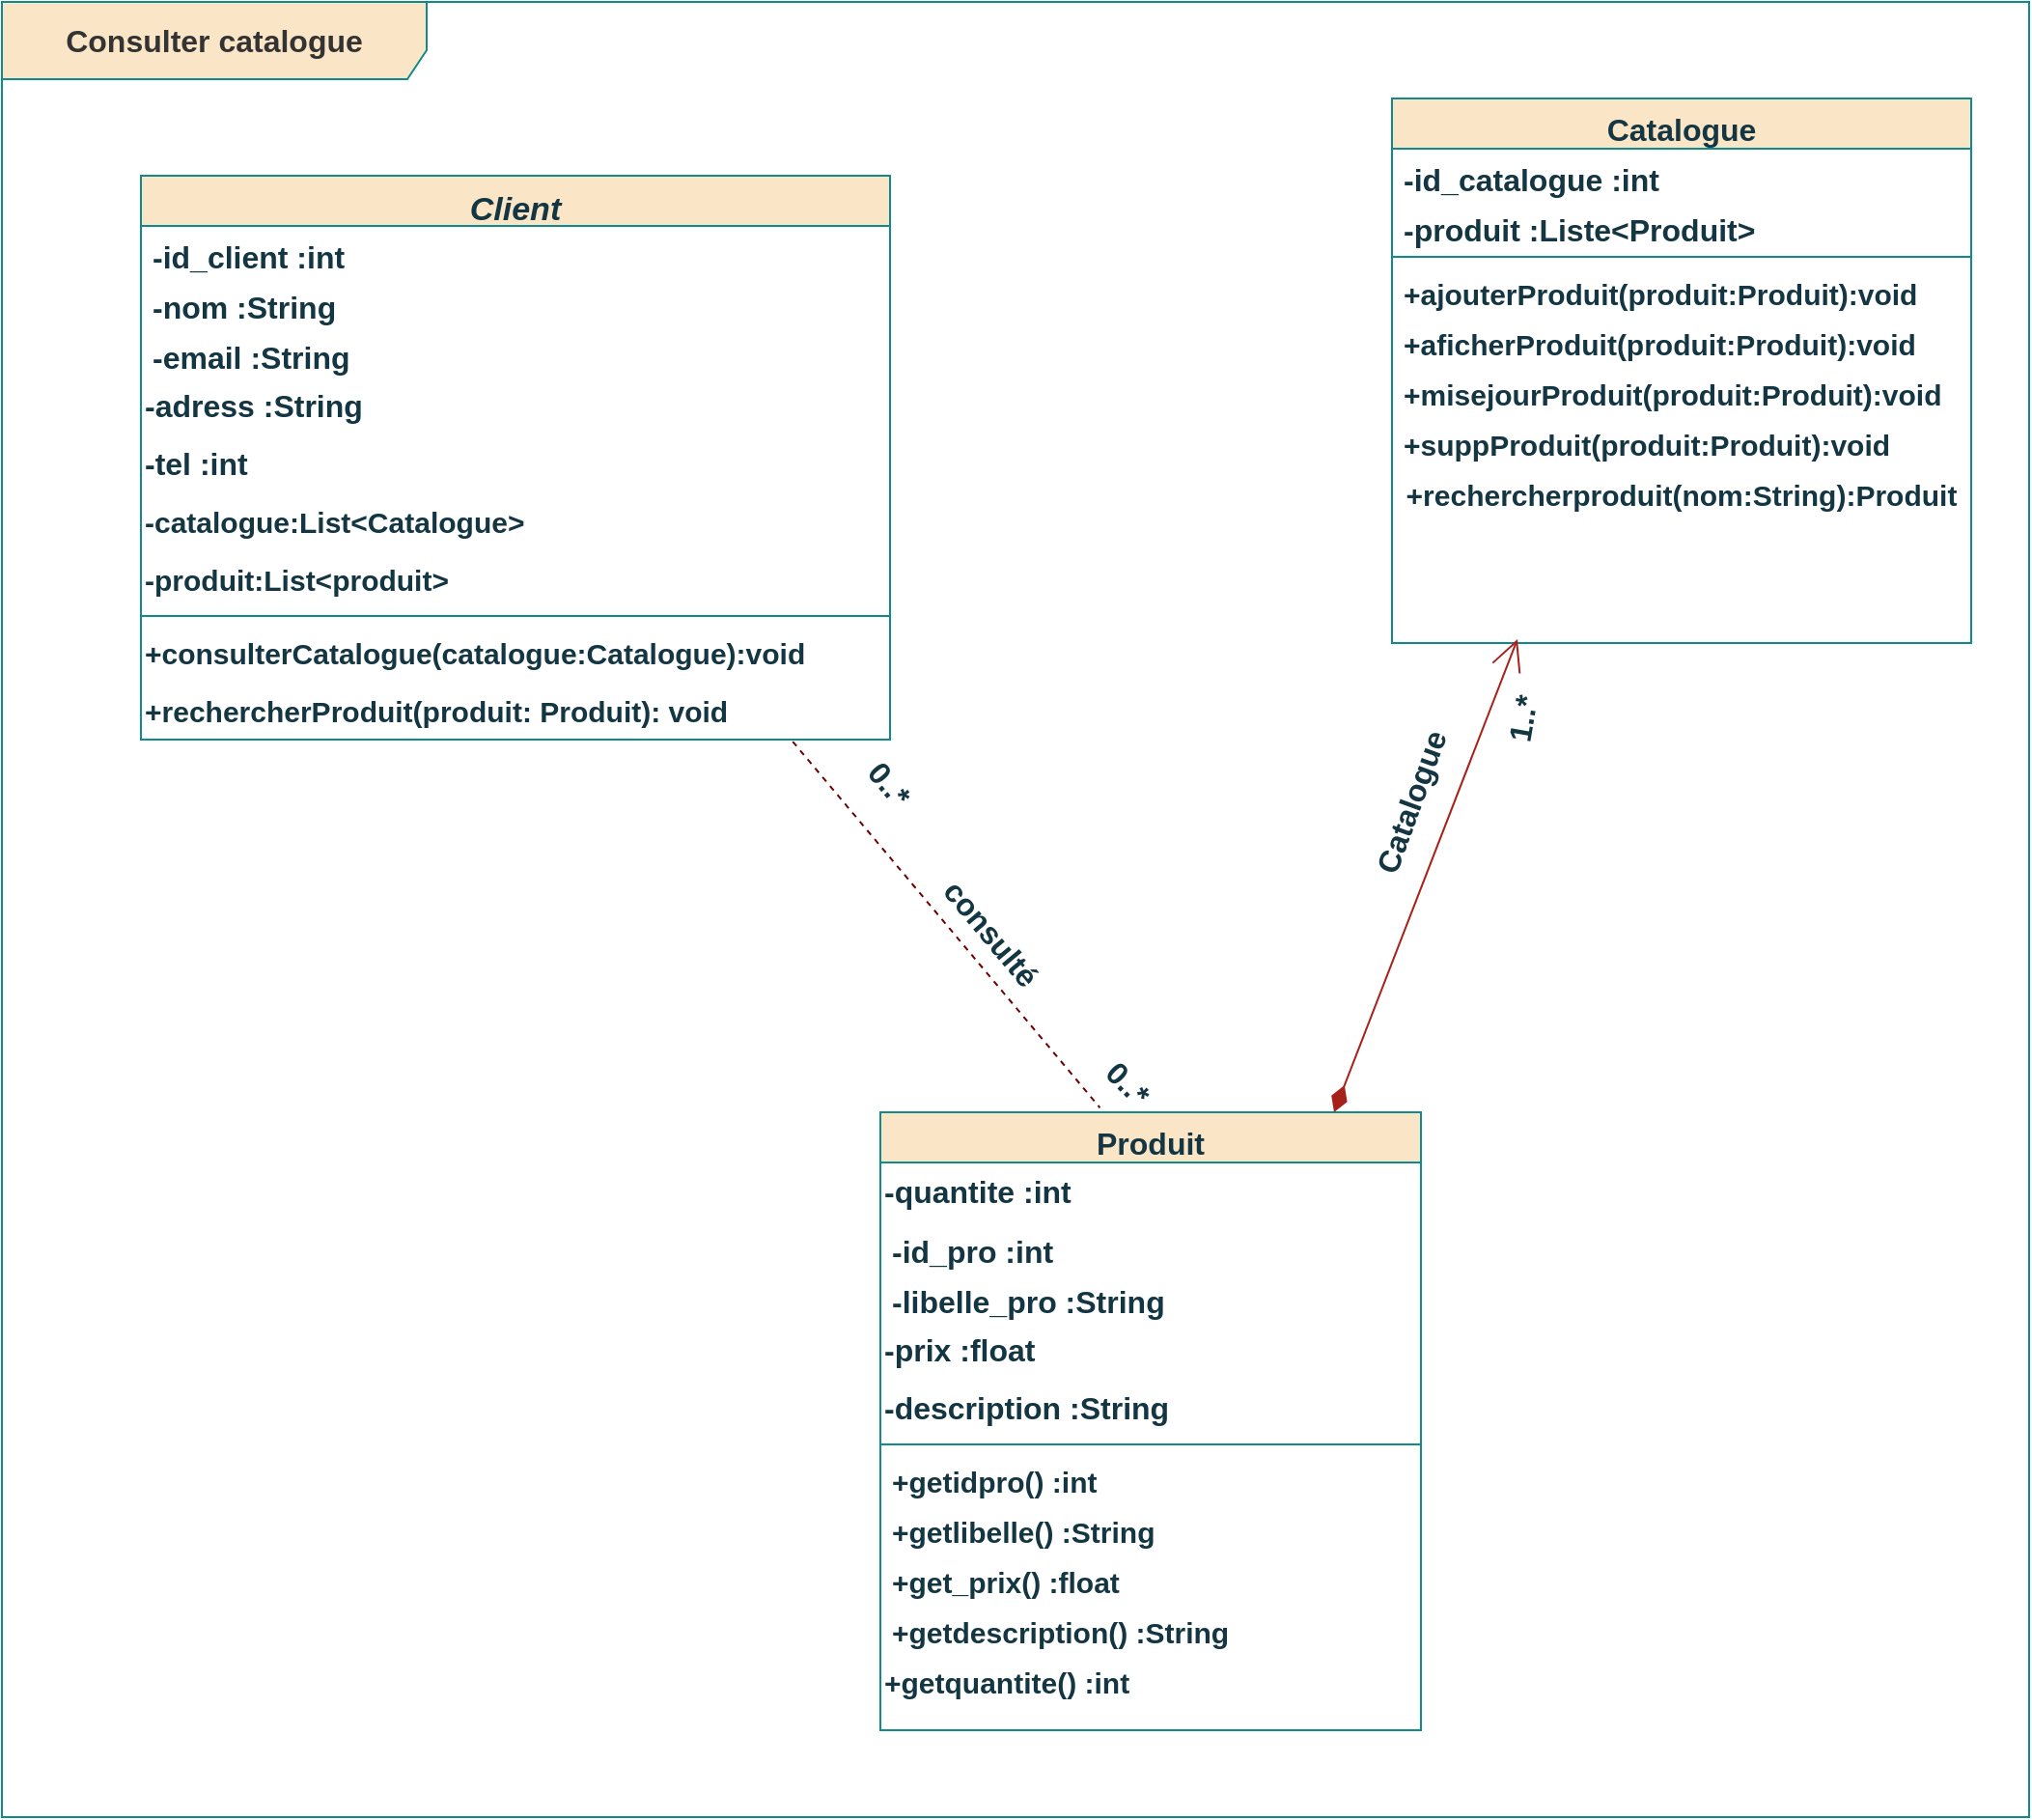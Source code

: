 <mxfile version="22.1.11" type="github" pages="4">
  <diagram id="C5RBs43oDa-KdzZeNtuy" name="Page-1">
    <mxGraphModel dx="1577" dy="502" grid="1" gridSize="10" guides="1" tooltips="1" connect="1" arrows="1" fold="1" page="1" pageScale="1" pageWidth="827" pageHeight="1169" math="0" shadow="0">
      <root>
        <mxCell id="WIyWlLk6GJQsqaUBKTNV-0" />
        <mxCell id="WIyWlLk6GJQsqaUBKTNV-1" parent="WIyWlLk6GJQsqaUBKTNV-0" />
        <mxCell id="zkfFHV4jXpPFQw0GAbJ--0" value="Client" style="swimlane;fontStyle=3;align=center;verticalAlign=top;childLayout=stackLayout;horizontal=1;startSize=26;horizontalStack=0;resizeParent=1;resizeLast=0;collapsible=1;marginBottom=0;rounded=0;shadow=0;strokeWidth=1;fontSize=17;fillColor=#FAE5C7;strokeColor=#0F8B8D;fontColor=#143642;labelBackgroundColor=none;" parent="WIyWlLk6GJQsqaUBKTNV-1" vertex="1">
          <mxGeometry x="-98" y="100" width="388" height="292" as="geometry">
            <mxRectangle x="220" y="120" width="160" height="26" as="alternateBounds" />
          </mxGeometry>
        </mxCell>
        <mxCell id="zkfFHV4jXpPFQw0GAbJ--1" value="-id_client :int" style="text;align=left;verticalAlign=top;spacingLeft=4;spacingRight=4;overflow=hidden;rotatable=0;points=[[0,0.5],[1,0.5]];portConstraint=eastwest;fontSize=16;fontStyle=1;labelBackgroundColor=none;fontColor=#143642;" parent="zkfFHV4jXpPFQw0GAbJ--0" vertex="1">
          <mxGeometry y="26" width="388" height="26" as="geometry" />
        </mxCell>
        <mxCell id="zkfFHV4jXpPFQw0GAbJ--2" value="-nom :String" style="text;align=left;verticalAlign=top;spacingLeft=4;spacingRight=4;overflow=hidden;rotatable=0;points=[[0,0.5],[1,0.5]];portConstraint=eastwest;rounded=0;shadow=0;html=0;fontSize=16;fontStyle=1;labelBackgroundColor=none;fontColor=#143642;" parent="zkfFHV4jXpPFQw0GAbJ--0" vertex="1">
          <mxGeometry y="52" width="388" height="26" as="geometry" />
        </mxCell>
        <mxCell id="zkfFHV4jXpPFQw0GAbJ--3" value="-email :String" style="text;align=left;verticalAlign=top;spacingLeft=4;spacingRight=4;overflow=hidden;rotatable=0;points=[[0,0.5],[1,0.5]];portConstraint=eastwest;rounded=0;shadow=0;html=0;fontSize=16;fontStyle=1;labelBackgroundColor=none;fontColor=#143642;" parent="zkfFHV4jXpPFQw0GAbJ--0" vertex="1">
          <mxGeometry y="78" width="388" height="26" as="geometry" />
        </mxCell>
        <mxCell id="TzN5-oIwPlo33xSnuKpF-1" value="&lt;b&gt;-adress :String&lt;/b&gt;" style="text;strokeColor=none;fillColor=none;html=1;align=left;verticalAlign=middle;whiteSpace=wrap;rounded=0;fontSize=16;labelBackgroundColor=none;fontColor=#143642;" parent="zkfFHV4jXpPFQw0GAbJ--0" vertex="1">
          <mxGeometry y="104" width="388" height="30" as="geometry" />
        </mxCell>
        <mxCell id="TzN5-oIwPlo33xSnuKpF-2" value="&lt;b&gt;-tel :int&lt;/b&gt;" style="text;strokeColor=none;fillColor=none;html=1;align=left;verticalAlign=middle;whiteSpace=wrap;rounded=0;fontSize=16;labelBackgroundColor=none;fontColor=#143642;" parent="zkfFHV4jXpPFQw0GAbJ--0" vertex="1">
          <mxGeometry y="134" width="388" height="30" as="geometry" />
        </mxCell>
        <mxCell id="Jywze8U8c_G1qC15GKas-2" value="&lt;span style=&quot;font-size: 15px;&quot;&gt;&lt;b&gt;-catalogue:List&amp;lt;Catalogue&amp;gt;&lt;/b&gt;&lt;/span&gt;" style="text;strokeColor=none;fillColor=none;html=1;align=left;verticalAlign=middle;whiteSpace=wrap;rounded=0;fontSize=16;labelBackgroundColor=none;fontColor=#143642;" parent="zkfFHV4jXpPFQw0GAbJ--0" vertex="1">
          <mxGeometry y="164" width="388" height="30" as="geometry" />
        </mxCell>
        <mxCell id="ywU4pK28L4MYS7sZn-Q5-0" value="&lt;b style=&quot;font-size: 15px;&quot;&gt;-produit:List&amp;lt;produit&amp;gt;&lt;/b&gt;" style="text;strokeColor=none;fillColor=none;html=1;align=left;verticalAlign=middle;whiteSpace=wrap;rounded=0;fontSize=16;fontColor=#143642;" parent="zkfFHV4jXpPFQw0GAbJ--0" vertex="1">
          <mxGeometry y="194" width="388" height="30" as="geometry" />
        </mxCell>
        <mxCell id="TzN5-oIwPlo33xSnuKpF-7" value="" style="line;html=1;strokeWidth=1;align=left;verticalAlign=middle;spacingTop=-1;spacingLeft=3;spacingRight=3;rotatable=0;labelPosition=right;points=[];portConstraint=eastwest;strokeColor=#0F8B8D;labelBackgroundColor=none;fillColor=#FAE5C7;fontColor=#143642;" parent="zkfFHV4jXpPFQw0GAbJ--0" vertex="1">
          <mxGeometry y="224" width="388" height="8" as="geometry" />
        </mxCell>
        <mxCell id="TzN5-oIwPlo33xSnuKpF-3" value="&lt;b&gt;+consulterCatalogue(catalogue:Catalogue):void&lt;/b&gt;" style="text;html=1;align=left;verticalAlign=middle;whiteSpace=wrap;rounded=0;fontSize=15;strokeWidth=5;fillColor=none;strokeColor=none;glass=0;labelBackgroundColor=none;fontColor=#143642;" parent="zkfFHV4jXpPFQw0GAbJ--0" vertex="1">
          <mxGeometry y="232" width="388" height="30" as="geometry" />
        </mxCell>
        <mxCell id="TzN5-oIwPlo33xSnuKpF-5" value="&lt;b&gt;+rechercherProduit(produit: Produit): void&lt;/b&gt;" style="text;html=1;align=left;verticalAlign=middle;resizable=0;points=[];autosize=1;strokeColor=none;fillColor=none;fontSize=15;labelBackgroundColor=none;fontColor=#143642;" parent="zkfFHV4jXpPFQw0GAbJ--0" vertex="1">
          <mxGeometry y="262" width="388" height="30" as="geometry" />
        </mxCell>
        <mxCell id="zkfFHV4jXpPFQw0GAbJ--6" value="Produit" style="swimlane;fontStyle=1;align=center;verticalAlign=top;childLayout=stackLayout;horizontal=1;startSize=26;horizontalStack=0;resizeParent=1;resizeLast=0;collapsible=1;marginBottom=0;rounded=0;shadow=0;strokeWidth=1;fontSize=16;fillColor=#FAE5C7;fontColor=#143642;strokeColor=#0F8B8D;labelBackgroundColor=none;" parent="WIyWlLk6GJQsqaUBKTNV-1" vertex="1">
          <mxGeometry x="285" y="585" width="280" height="320" as="geometry">
            <mxRectangle x="130" y="380" width="160" height="26" as="alternateBounds" />
          </mxGeometry>
        </mxCell>
        <mxCell id="jIaO_I1BvD2TLLhQmT1e-3" value="&lt;b&gt;-quantite :int&lt;/b&gt;" style="text;strokeColor=none;fillColor=none;html=1;align=left;verticalAlign=middle;whiteSpace=wrap;rounded=0;fontSize=16;labelBackgroundColor=none;fontColor=#143642;" parent="zkfFHV4jXpPFQw0GAbJ--6" vertex="1">
          <mxGeometry y="26" width="280" height="30" as="geometry" />
        </mxCell>
        <mxCell id="zkfFHV4jXpPFQw0GAbJ--7" value="-id_pro :int" style="text;align=left;verticalAlign=top;spacingLeft=4;spacingRight=4;overflow=hidden;rotatable=0;points=[[0,0.5],[1,0.5]];portConstraint=eastwest;fontSize=16;fontStyle=1;labelBackgroundColor=none;fontColor=#143642;" parent="zkfFHV4jXpPFQw0GAbJ--6" vertex="1">
          <mxGeometry y="56" width="280" height="26" as="geometry" />
        </mxCell>
        <mxCell id="zkfFHV4jXpPFQw0GAbJ--8" value="-libelle_pro :String" style="text;align=left;verticalAlign=top;spacingLeft=4;spacingRight=4;overflow=hidden;rotatable=0;points=[[0,0.5],[1,0.5]];portConstraint=eastwest;rounded=0;shadow=0;html=0;fontStyle=1;fontSize=16;labelBackgroundColor=none;fontColor=#143642;" parent="zkfFHV4jXpPFQw0GAbJ--6" vertex="1">
          <mxGeometry y="82" width="280" height="26" as="geometry" />
        </mxCell>
        <mxCell id="jIaO_I1BvD2TLLhQmT1e-1" value="&lt;b&gt;-prix :float&lt;/b&gt;" style="text;strokeColor=none;fillColor=none;html=1;align=left;verticalAlign=middle;whiteSpace=wrap;rounded=0;fontSize=16;labelBackgroundColor=none;fontColor=#143642;" parent="zkfFHV4jXpPFQw0GAbJ--6" vertex="1">
          <mxGeometry y="108" width="280" height="30" as="geometry" />
        </mxCell>
        <mxCell id="jIaO_I1BvD2TLLhQmT1e-2" value="&lt;b&gt;-description :String&lt;/b&gt;" style="text;strokeColor=none;fillColor=none;html=1;align=left;verticalAlign=middle;whiteSpace=wrap;rounded=0;fontSize=16;labelBackgroundColor=none;fontColor=#143642;" parent="zkfFHV4jXpPFQw0GAbJ--6" vertex="1">
          <mxGeometry y="138" width="280" height="30" as="geometry" />
        </mxCell>
        <mxCell id="jIaO_I1BvD2TLLhQmT1e-8" value="" style="line;html=1;strokeWidth=1;align=left;verticalAlign=middle;spacingTop=-1;spacingLeft=3;spacingRight=3;rotatable=0;labelPosition=right;points=[];portConstraint=eastwest;strokeColor=#0F8B8D;labelBackgroundColor=none;fillColor=#FAE5C7;fontColor=#143642;" parent="zkfFHV4jXpPFQw0GAbJ--6" vertex="1">
          <mxGeometry y="168" width="280" height="8" as="geometry" />
        </mxCell>
        <mxCell id="zkfFHV4jXpPFQw0GAbJ--10" value="+getidpro() :int" style="text;align=left;verticalAlign=top;spacingLeft=4;spacingRight=4;overflow=hidden;rotatable=0;points=[[0,0.5],[1,0.5]];portConstraint=eastwest;fontStyle=1;fontSize=15;labelBackgroundColor=none;fontColor=#143642;" parent="zkfFHV4jXpPFQw0GAbJ--6" vertex="1">
          <mxGeometry y="176" width="280" height="26" as="geometry" />
        </mxCell>
        <mxCell id="zkfFHV4jXpPFQw0GAbJ--11" value="+getlibelle() :String" style="text;align=left;verticalAlign=top;spacingLeft=4;spacingRight=4;overflow=hidden;rotatable=0;points=[[0,0.5],[1,0.5]];portConstraint=eastwest;fontSize=15;fontStyle=1;labelBackgroundColor=none;fontColor=#143642;" parent="zkfFHV4jXpPFQw0GAbJ--6" vertex="1">
          <mxGeometry y="202" width="280" height="26" as="geometry" />
        </mxCell>
        <mxCell id="jIaO_I1BvD2TLLhQmT1e-5" value="+get_prix() :float" style="text;align=left;verticalAlign=top;spacingLeft=4;spacingRight=4;overflow=hidden;rotatable=0;points=[[0,0.5],[1,0.5]];portConstraint=eastwest;fontSize=15;fontStyle=1;labelBackgroundColor=none;fontColor=#143642;" parent="zkfFHV4jXpPFQw0GAbJ--6" vertex="1">
          <mxGeometry y="228" width="280" height="26" as="geometry" />
        </mxCell>
        <mxCell id="jIaO_I1BvD2TLLhQmT1e-6" value="+getdescription() :String" style="text;align=left;verticalAlign=top;spacingLeft=4;spacingRight=4;overflow=hidden;rotatable=0;points=[[0,0.5],[1,0.5]];portConstraint=eastwest;fontSize=15;fontStyle=1;labelBackgroundColor=none;fontColor=#143642;" parent="zkfFHV4jXpPFQw0GAbJ--6" vertex="1">
          <mxGeometry y="254" width="280" height="26" as="geometry" />
        </mxCell>
        <mxCell id="Jywze8U8c_G1qC15GKas-1" value="&lt;font style=&quot;font-size: 15px;&quot;&gt;&lt;b&gt;+getquantite() :int&lt;/b&gt;&lt;/font&gt;" style="text;strokeColor=none;fillColor=none;html=1;align=left;verticalAlign=middle;whiteSpace=wrap;rounded=0;fontSize=16;labelBackgroundColor=none;fontColor=#143642;" parent="zkfFHV4jXpPFQw0GAbJ--6" vertex="1">
          <mxGeometry y="280" width="280" height="30" as="geometry" />
        </mxCell>
        <mxCell id="zkfFHV4jXpPFQw0GAbJ--17" value="Catalogue" style="swimlane;fontStyle=1;align=center;verticalAlign=top;childLayout=stackLayout;horizontal=1;startSize=26;horizontalStack=0;resizeParent=1;resizeLast=0;collapsible=1;marginBottom=0;rounded=0;shadow=0;strokeWidth=1;fillColor=#FAE5C7;fontColor=#143642;strokeColor=#0F8B8D;fontSize=16;labelBackgroundColor=none;" parent="WIyWlLk6GJQsqaUBKTNV-1" vertex="1">
          <mxGeometry x="550" y="60" width="300" height="282" as="geometry">
            <mxRectangle x="550" y="140" width="160" height="26" as="alternateBounds" />
          </mxGeometry>
        </mxCell>
        <mxCell id="zkfFHV4jXpPFQw0GAbJ--18" value="-id_catalogue :int" style="text;align=left;verticalAlign=top;spacingLeft=4;spacingRight=4;overflow=hidden;rotatable=0;points=[[0,0.5],[1,0.5]];portConstraint=eastwest;fontSize=16;fontStyle=1;labelBackgroundColor=none;fontColor=#143642;" parent="zkfFHV4jXpPFQw0GAbJ--17" vertex="1">
          <mxGeometry y="26" width="300" height="26" as="geometry" />
        </mxCell>
        <mxCell id="zkfFHV4jXpPFQw0GAbJ--19" value="-produit :Liste&lt;Produit&gt;" style="text;align=left;verticalAlign=top;spacingLeft=4;spacingRight=4;overflow=hidden;rotatable=0;points=[[0,0.5],[1,0.5]];portConstraint=eastwest;rounded=0;shadow=0;html=0;fontSize=16;fontStyle=1;labelBackgroundColor=none;fontColor=#143642;" parent="zkfFHV4jXpPFQw0GAbJ--17" vertex="1">
          <mxGeometry y="52" width="300" height="26" as="geometry" />
        </mxCell>
        <mxCell id="jIaO_I1BvD2TLLhQmT1e-7" value="" style="line;html=1;strokeWidth=1;align=left;verticalAlign=middle;spacingTop=-1;spacingLeft=3;spacingRight=3;rotatable=0;labelPosition=right;points=[];portConstraint=eastwest;strokeColor=#0F8B8D;labelBackgroundColor=none;fillColor=#FAE5C7;fontColor=#143642;" parent="zkfFHV4jXpPFQw0GAbJ--17" vertex="1">
          <mxGeometry y="78" width="300" height="8" as="geometry" />
        </mxCell>
        <mxCell id="Jywze8U8c_G1qC15GKas-13" value="+ajouterProduit(produit:Produit):void" style="text;align=left;verticalAlign=top;spacingLeft=4;spacingRight=4;overflow=hidden;rotatable=0;points=[[0,0.5],[1,0.5]];portConstraint=eastwest;fontSize=15;fontStyle=1;labelBackgroundColor=none;fontColor=#143642;" parent="zkfFHV4jXpPFQw0GAbJ--17" vertex="1">
          <mxGeometry y="86" width="300" height="26" as="geometry" />
        </mxCell>
        <mxCell id="jIaO_I1BvD2TLLhQmT1e-4" value="+aficherProduit(produit:Produit):void" style="text;align=left;verticalAlign=top;spacingLeft=4;spacingRight=4;overflow=hidden;rotatable=0;points=[[0,0.5],[1,0.5]];portConstraint=eastwest;fontSize=15;fontStyle=1;labelBackgroundColor=none;fontColor=#143642;" parent="zkfFHV4jXpPFQw0GAbJ--17" vertex="1">
          <mxGeometry y="112" width="300" height="26" as="geometry" />
        </mxCell>
        <mxCell id="TzN5-oIwPlo33xSnuKpF-8" value="+misejourProduit(produit:Produit):void" style="text;align=left;verticalAlign=top;spacingLeft=4;spacingRight=4;overflow=hidden;rotatable=0;points=[[0,0.5],[1,0.5]];portConstraint=eastwest;fontSize=15;fontStyle=1;labelBackgroundColor=none;fontColor=#143642;" parent="zkfFHV4jXpPFQw0GAbJ--17" vertex="1">
          <mxGeometry y="138" width="300" height="26" as="geometry" />
        </mxCell>
        <mxCell id="zkfFHV4jXpPFQw0GAbJ--25" value="+suppProduit(produit:Produit):void" style="text;align=left;verticalAlign=top;spacingLeft=4;spacingRight=4;overflow=hidden;rotatable=0;points=[[0,0.5],[1,0.5]];portConstraint=eastwest;fontSize=15;fontStyle=1;labelBackgroundColor=none;fontColor=#143642;" parent="zkfFHV4jXpPFQw0GAbJ--17" vertex="1">
          <mxGeometry y="164" width="300" height="26" as="geometry" />
        </mxCell>
        <mxCell id="Jywze8U8c_G1qC15GKas-0" value="&lt;font style=&quot;font-size: 15px;&quot;&gt;&lt;b&gt;+rechercherproduit(nom:String):Produit&lt;/b&gt;&lt;/font&gt;" style="text;strokeColor=none;fillColor=none;html=1;align=center;verticalAlign=middle;whiteSpace=wrap;rounded=0;fontSize=16;labelBackgroundColor=none;fontColor=#143642;" parent="zkfFHV4jXpPFQw0GAbJ--17" vertex="1">
          <mxGeometry y="190" width="300" height="30" as="geometry" />
        </mxCell>
        <mxCell id="Jywze8U8c_G1qC15GKas-5" value="&lt;b&gt;consulté&amp;nbsp;&lt;/b&gt;" style="text;strokeColor=none;fillColor=none;html=1;align=center;verticalAlign=middle;whiteSpace=wrap;rounded=0;fontSize=16;rotation=50;labelBackgroundColor=none;fontColor=#143642;" parent="WIyWlLk6GJQsqaUBKTNV-1" vertex="1">
          <mxGeometry x="274" y="479.13" width="140" height="30" as="geometry" />
        </mxCell>
        <mxCell id="Jywze8U8c_G1qC15GKas-7" value="&lt;b&gt;0..*&lt;/b&gt;" style="text;strokeColor=none;fillColor=none;html=1;align=center;verticalAlign=middle;whiteSpace=wrap;rounded=0;fontSize=16;rotation=50;labelBackgroundColor=none;fontColor=#143642;" parent="WIyWlLk6GJQsqaUBKTNV-1" vertex="1">
          <mxGeometry x="220" y="400" width="140" height="30" as="geometry" />
        </mxCell>
        <mxCell id="Jywze8U8c_G1qC15GKas-14" value="&lt;b&gt;Catalogue&lt;/b&gt;" style="text;strokeColor=none;fillColor=none;html=1;align=center;verticalAlign=middle;whiteSpace=wrap;rounded=0;fontSize=16;rotation=-70;labelBackgroundColor=none;fontColor=#143642;" parent="WIyWlLk6GJQsqaUBKTNV-1" vertex="1">
          <mxGeometry x="490" y="409.19" width="140" height="30" as="geometry" />
        </mxCell>
        <mxCell id="Jywze8U8c_G1qC15GKas-16" value="&lt;b style=&quot;&quot;&gt;&lt;font color=&quot;#333333&quot;&gt;Consulter catalogue&lt;/font&gt;&lt;/b&gt;" style="shape=umlFrame;whiteSpace=wrap;html=1;pointerEvents=0;fontSize=16;width=220;height=40;fillColor=#FAE5C7;strokeColor=#0F8B8D;swimlaneFillColor=none;labelBackgroundColor=none;fontColor=#143642;" parent="WIyWlLk6GJQsqaUBKTNV-1" vertex="1">
          <mxGeometry x="-170" y="10" width="1050" height="940" as="geometry" />
        </mxCell>
        <mxCell id="Jywze8U8c_G1qC15GKas-17" value="&lt;b&gt;0..*&lt;/b&gt;" style="text;strokeColor=none;fillColor=none;html=1;align=center;verticalAlign=middle;whiteSpace=wrap;rounded=0;fontSize=16;rotation=45;labelBackgroundColor=none;fontColor=#143642;" parent="WIyWlLk6GJQsqaUBKTNV-1" vertex="1">
          <mxGeometry x="386.0" y="554.996" width="55" height="30" as="geometry" />
        </mxCell>
        <mxCell id="ywU4pK28L4MYS7sZn-Q5-11" value="" style="line;strokeWidth=1;html=1;strokeColor=#6F0000;fontSize=16;fontColor=#ffffff;fillColor=#a20025;rotation=50;dashed=1;" parent="WIyWlLk6GJQsqaUBKTNV-1" vertex="1">
          <mxGeometry x="195.42" y="482.84" width="247.51" height="10" as="geometry" />
        </mxCell>
        <mxCell id="ywU4pK28L4MYS7sZn-Q5-26" value="" style="endArrow=diamondThin;html=1;endSize=12;startArrow=open;startSize=14;startFill=0;align=left;verticalAlign=bottom;rounded=0;strokeColor=#A8201A;fontSize=12;fontColor=#143642;fillColor=#FAE5C7;endFill=1;" parent="WIyWlLk6GJQsqaUBKTNV-1" edge="1">
          <mxGeometry x="-0.907" y="107" relative="1" as="geometry">
            <mxPoint x="615" y="340" as="sourcePoint" />
            <mxPoint x="520" y="585" as="targetPoint" />
            <mxPoint as="offset" />
          </mxGeometry>
        </mxCell>
        <mxCell id="ywU4pK28L4MYS7sZn-Q5-27" value="&lt;b&gt;1..*&lt;/b&gt;" style="text;strokeColor=none;fillColor=none;html=1;align=left;verticalAlign=middle;whiteSpace=wrap;rounded=0;fontSize=16;fontColor=#143642;rotation=-80;" parent="WIyWlLk6GJQsqaUBKTNV-1" vertex="1">
          <mxGeometry x="590" y="350" width="60" height="30" as="geometry" />
        </mxCell>
      </root>
    </mxGraphModel>
  </diagram>
  <diagram id="S5LjW9W5Qgnhm1JgwZuY" name="Page-2">
    <mxGraphModel dx="1150" dy="902" grid="1" gridSize="10" guides="1" tooltips="1" connect="1" arrows="1" fold="1" page="0" pageScale="1" pageWidth="850" pageHeight="1100" math="0" shadow="0">
      <root>
        <mxCell id="0" />
        <mxCell id="1" parent="0" />
        <mxCell id="prdwo0L1rCr-M0tW-Fp2-1" value="Panier" style="swimlane;fontStyle=1;align=center;verticalAlign=top;childLayout=stackLayout;horizontal=1;startSize=26;horizontalStack=0;resizeParent=1;resizeLast=0;collapsible=1;marginBottom=0;rounded=0;shadow=0;strokeWidth=1;fillColor=#FAE5C7;fontColor=#143642;strokeColor=#0F8B8D;fontSize=16;labelBackgroundColor=none;" parent="1" vertex="1">
          <mxGeometry x="440" y="450" width="300" height="220" as="geometry">
            <mxRectangle x="550" y="140" width="160" height="26" as="alternateBounds" />
          </mxGeometry>
        </mxCell>
        <mxCell id="prdwo0L1rCr-M0tW-Fp2-2" value="-id_panier :int" style="text;align=left;verticalAlign=top;spacingLeft=4;spacingRight=4;overflow=hidden;rotatable=0;points=[[0,0.5],[1,0.5]];portConstraint=eastwest;fontSize=16;fontStyle=1;labelBackgroundColor=none;fontColor=#143642;" parent="prdwo0L1rCr-M0tW-Fp2-1" vertex="1">
          <mxGeometry y="26" width="300" height="26" as="geometry" />
        </mxCell>
        <mxCell id="prdwo0L1rCr-M0tW-Fp2-3" value="-date_creation :Date" style="text;align=left;verticalAlign=top;spacingLeft=4;spacingRight=4;overflow=hidden;rotatable=0;points=[[0,0.5],[1,0.5]];portConstraint=eastwest;rounded=0;shadow=0;html=0;fontSize=16;fontStyle=1;labelBackgroundColor=none;fontColor=#143642;" parent="prdwo0L1rCr-M0tW-Fp2-1" vertex="1">
          <mxGeometry y="52" width="300" height="26" as="geometry" />
        </mxCell>
        <mxCell id="381XIbzYr59GVua48jET-1" value="&lt;b&gt;-listeligne:List&amp;lt;Lignepanier&amp;gt;&lt;/b&gt;" style="text;strokeColor=none;fillColor=none;html=1;align=left;verticalAlign=middle;whiteSpace=wrap;rounded=0;fontSize=16;fontColor=#143642;" parent="prdwo0L1rCr-M0tW-Fp2-1" vertex="1">
          <mxGeometry y="78" width="300" height="30" as="geometry" />
        </mxCell>
        <mxCell id="prdwo0L1rCr-M0tW-Fp2-4" value="" style="line;html=1;strokeWidth=1;align=left;verticalAlign=middle;spacingTop=-1;spacingLeft=3;spacingRight=3;rotatable=0;labelPosition=right;points=[];portConstraint=eastwest;strokeColor=#0F8B8D;labelBackgroundColor=none;fillColor=#FAE5C7;fontColor=#143642;" parent="prdwo0L1rCr-M0tW-Fp2-1" vertex="1">
          <mxGeometry y="108" width="300" height="8" as="geometry" />
        </mxCell>
        <mxCell id="prdwo0L1rCr-M0tW-Fp2-5" value="+ajouterLigne(ligne:Lignepanier):void" style="text;align=left;verticalAlign=top;spacingLeft=4;spacingRight=4;overflow=hidden;rotatable=0;points=[[0,0.5],[1,0.5]];portConstraint=eastwest;fontSize=15;fontStyle=1;labelBackgroundColor=none;fontColor=#143642;" parent="prdwo0L1rCr-M0tW-Fp2-1" vertex="1">
          <mxGeometry y="116" width="300" height="26" as="geometry" />
        </mxCell>
        <mxCell id="prdwo0L1rCr-M0tW-Fp2-6" value="+calculerMontanttotal():float" style="text;align=left;verticalAlign=top;spacingLeft=4;spacingRight=4;overflow=hidden;rotatable=0;points=[[0,0.5],[1,0.5]];portConstraint=eastwest;fontSize=15;fontStyle=1;labelBackgroundColor=none;fontColor=#143642;" parent="prdwo0L1rCr-M0tW-Fp2-1" vertex="1">
          <mxGeometry y="142" width="300" height="26" as="geometry" />
        </mxCell>
        <mxCell id="prdwo0L1rCr-M0tW-Fp2-7" value="+misejourLigne(ligne:Lignepanier):void" style="text;align=left;verticalAlign=top;spacingLeft=4;spacingRight=4;overflow=hidden;rotatable=0;points=[[0,0.5],[1,0.5]];portConstraint=eastwest;fontSize=15;fontStyle=1;labelBackgroundColor=none;fontColor=#143642;" parent="prdwo0L1rCr-M0tW-Fp2-1" vertex="1">
          <mxGeometry y="168" width="300" height="26" as="geometry" />
        </mxCell>
        <mxCell id="prdwo0L1rCr-M0tW-Fp2-8" value="+suppLigne(ligne:Lignepanier):void" style="text;align=left;verticalAlign=top;spacingLeft=4;spacingRight=4;overflow=hidden;rotatable=0;points=[[0,0.5],[1,0.5]];portConstraint=eastwest;fontSize=15;fontStyle=1;labelBackgroundColor=none;fontColor=#143642;" parent="prdwo0L1rCr-M0tW-Fp2-1" vertex="1">
          <mxGeometry y="194" width="300" height="26" as="geometry" />
        </mxCell>
        <mxCell id="oAUixcMOjF9VgNPIJU0M-1" value="Client" style="swimlane;fontStyle=3;align=center;verticalAlign=top;childLayout=stackLayout;horizontal=1;startSize=26;horizontalStack=0;resizeParent=1;resizeLast=0;collapsible=1;marginBottom=0;rounded=0;shadow=0;strokeWidth=1;fontSize=17;fillColor=#FAE5C7;strokeColor=#0F8B8D;fontColor=#143642;labelBackgroundColor=none;" parent="1" vertex="1">
          <mxGeometry x="-140" y="470" width="360" height="322" as="geometry">
            <mxRectangle x="220" y="120" width="160" height="26" as="alternateBounds" />
          </mxGeometry>
        </mxCell>
        <mxCell id="oAUixcMOjF9VgNPIJU0M-2" value="-id_client :int" style="text;align=left;verticalAlign=top;spacingLeft=4;spacingRight=4;overflow=hidden;rotatable=0;points=[[0,0.5],[1,0.5]];portConstraint=eastwest;fontSize=16;fontStyle=1;labelBackgroundColor=none;fontColor=#143642;" parent="oAUixcMOjF9VgNPIJU0M-1" vertex="1">
          <mxGeometry y="26" width="360" height="26" as="geometry" />
        </mxCell>
        <mxCell id="oAUixcMOjF9VgNPIJU0M-3" value="-nom :String" style="text;align=left;verticalAlign=top;spacingLeft=4;spacingRight=4;overflow=hidden;rotatable=0;points=[[0,0.5],[1,0.5]];portConstraint=eastwest;rounded=0;shadow=0;html=0;fontSize=16;fontStyle=1;labelBackgroundColor=none;fontColor=#143642;" parent="oAUixcMOjF9VgNPIJU0M-1" vertex="1">
          <mxGeometry y="52" width="360" height="26" as="geometry" />
        </mxCell>
        <mxCell id="oAUixcMOjF9VgNPIJU0M-4" value="-email :String" style="text;align=left;verticalAlign=top;spacingLeft=4;spacingRight=4;overflow=hidden;rotatable=0;points=[[0,0.5],[1,0.5]];portConstraint=eastwest;rounded=0;shadow=0;html=0;fontSize=16;fontStyle=1;labelBackgroundColor=none;fontColor=#143642;" parent="oAUixcMOjF9VgNPIJU0M-1" vertex="1">
          <mxGeometry y="78" width="360" height="26" as="geometry" />
        </mxCell>
        <mxCell id="oAUixcMOjF9VgNPIJU0M-5" value="&lt;b&gt;-adress :String&lt;/b&gt;" style="text;strokeColor=none;fillColor=none;html=1;align=left;verticalAlign=middle;whiteSpace=wrap;rounded=0;fontSize=16;labelBackgroundColor=none;fontColor=#143642;" parent="oAUixcMOjF9VgNPIJU0M-1" vertex="1">
          <mxGeometry y="104" width="360" height="30" as="geometry" />
        </mxCell>
        <mxCell id="oAUixcMOjF9VgNPIJU0M-6" value="&lt;b&gt;-tel :int&lt;/b&gt;" style="text;strokeColor=none;fillColor=none;html=1;align=left;verticalAlign=middle;whiteSpace=wrap;rounded=0;fontSize=16;labelBackgroundColor=none;fontColor=#143642;" parent="oAUixcMOjF9VgNPIJU0M-1" vertex="1">
          <mxGeometry y="134" width="360" height="30" as="geometry" />
        </mxCell>
        <mxCell id="oAUixcMOjF9VgNPIJU0M-7" value="&lt;span style=&quot;font-size: 15px;&quot;&gt;&lt;b&gt;-produit:List&amp;lt;Produit&amp;gt;&lt;/b&gt;&lt;/span&gt;" style="text;strokeColor=none;fillColor=none;html=1;align=left;verticalAlign=middle;whiteSpace=wrap;rounded=0;fontSize=16;labelBackgroundColor=none;fontColor=#143642;" parent="oAUixcMOjF9VgNPIJU0M-1" vertex="1">
          <mxGeometry y="164" width="360" height="30" as="geometry" />
        </mxCell>
        <mxCell id="oAUixcMOjF9VgNPIJU0M-8" value="" style="line;html=1;strokeWidth=1;align=left;verticalAlign=middle;spacingTop=-1;spacingLeft=3;spacingRight=3;rotatable=0;labelPosition=right;points=[];portConstraint=eastwest;strokeColor=#0F8B8D;labelBackgroundColor=none;fillColor=#FAE5C7;fontColor=#143642;" parent="oAUixcMOjF9VgNPIJU0M-1" vertex="1">
          <mxGeometry y="194" width="360" height="8" as="geometry" />
        </mxCell>
        <mxCell id="oAUixcMOjF9VgNPIJU0M-9" value="&lt;b&gt;+ajouterProduit(produit:Produit,quantite:int):void&lt;/b&gt;" style="text;html=1;align=left;verticalAlign=middle;whiteSpace=wrap;rounded=0;fontSize=15;strokeWidth=5;fillColor=none;strokeColor=none;glass=0;labelBackgroundColor=none;fontColor=#143642;" parent="oAUixcMOjF9VgNPIJU0M-1" vertex="1">
          <mxGeometry y="202" width="360" height="30" as="geometry" />
        </mxCell>
        <mxCell id="oAUixcMOjF9VgNPIJU0M-10" value="&lt;b&gt;+supprimerProduit(produit:produit):void&lt;/b&gt;" style="text;html=1;align=left;verticalAlign=middle;resizable=0;points=[];autosize=1;strokeColor=none;fillColor=none;fontSize=15;labelBackgroundColor=none;fontColor=#143642;" parent="oAUixcMOjF9VgNPIJU0M-1" vertex="1">
          <mxGeometry y="232" width="360" height="30" as="geometry" />
        </mxCell>
        <mxCell id="tkZaGCfqGNmMvK21PP5A-1" value="&lt;span style=&quot;font-size: 15px;&quot;&gt;&lt;b&gt;+viderPanier():void&lt;/b&gt;&lt;/span&gt;" style="text;strokeColor=none;fillColor=none;html=1;align=left;verticalAlign=middle;whiteSpace=wrap;rounded=0;fontSize=16;fontColor=#143642;" parent="oAUixcMOjF9VgNPIJU0M-1" vertex="1">
          <mxGeometry y="262" width="360" height="30" as="geometry" />
        </mxCell>
        <mxCell id="tkZaGCfqGNmMvK21PP5A-2" value="&lt;span style=&quot;font-size: 15px;&quot;&gt;&lt;b&gt;+passerCommande():void&lt;/b&gt;&lt;/span&gt;" style="text;strokeColor=none;fillColor=none;html=1;align=left;verticalAlign=middle;whiteSpace=wrap;rounded=0;fontSize=16;fontColor=#143642;" parent="oAUixcMOjF9VgNPIJU0M-1" vertex="1">
          <mxGeometry y="292" width="360" height="30" as="geometry" />
        </mxCell>
        <mxCell id="9zVGLFT_nEwzsR7MlQXj-1" value="Produit" style="swimlane;fontStyle=1;align=center;verticalAlign=top;childLayout=stackLayout;horizontal=1;startSize=26;horizontalStack=0;resizeParent=1;resizeLast=0;collapsible=1;marginBottom=0;rounded=0;shadow=0;strokeWidth=1;fontSize=16;fillColor=#FAE5C7;fontColor=#143642;strokeColor=#0F8B8D;labelBackgroundColor=none;" parent="1" vertex="1">
          <mxGeometry x="-270" y="80" width="330" height="240" as="geometry">
            <mxRectangle x="130" y="380" width="160" height="26" as="alternateBounds" />
          </mxGeometry>
        </mxCell>
        <mxCell id="9zVGLFT_nEwzsR7MlQXj-2" value="-id_pro :int" style="text;align=left;verticalAlign=top;spacingLeft=4;spacingRight=4;overflow=hidden;rotatable=0;points=[[0,0.5],[1,0.5]];portConstraint=eastwest;fontSize=16;labelBackgroundColor=none;fontColor=#143642;fontStyle=1" parent="9zVGLFT_nEwzsR7MlQXj-1" vertex="1">
          <mxGeometry y="26" width="330" height="26" as="geometry" />
        </mxCell>
        <mxCell id="9zVGLFT_nEwzsR7MlQXj-3" value="-libelle_pro :String" style="text;align=left;verticalAlign=top;spacingLeft=4;spacingRight=4;overflow=hidden;rotatable=0;points=[[0,0.5],[1,0.5]];portConstraint=eastwest;rounded=0;shadow=0;html=0;fontStyle=1;fontSize=16;labelBackgroundColor=none;fontColor=#143642;" parent="9zVGLFT_nEwzsR7MlQXj-1" vertex="1">
          <mxGeometry y="52" width="330" height="26" as="geometry" />
        </mxCell>
        <mxCell id="9zVGLFT_nEwzsR7MlQXj-4" value="&lt;b&gt;-prix :float&lt;/b&gt;" style="text;strokeColor=none;fillColor=none;html=1;align=left;verticalAlign=middle;whiteSpace=wrap;rounded=0;fontSize=16;labelBackgroundColor=none;fontColor=#143642;" parent="9zVGLFT_nEwzsR7MlQXj-1" vertex="1">
          <mxGeometry y="78" width="330" height="30" as="geometry" />
        </mxCell>
        <mxCell id="9zVGLFT_nEwzsR7MlQXj-5" value="&lt;b&gt;-description :String&lt;/b&gt;" style="text;strokeColor=none;fillColor=none;html=1;align=left;verticalAlign=middle;whiteSpace=wrap;rounded=0;fontSize=16;labelBackgroundColor=none;fontColor=#143642;" parent="9zVGLFT_nEwzsR7MlQXj-1" vertex="1">
          <mxGeometry y="108" width="330" height="30" as="geometry" />
        </mxCell>
        <mxCell id="9zVGLFT_nEwzsR7MlQXj-6" value="&lt;b&gt;-quantite-stock :int&lt;/b&gt;" style="text;strokeColor=none;fillColor=none;html=1;align=left;verticalAlign=middle;whiteSpace=wrap;rounded=0;fontSize=16;labelBackgroundColor=none;fontColor=#143642;" parent="9zVGLFT_nEwzsR7MlQXj-1" vertex="1">
          <mxGeometry y="138" width="330" height="30" as="geometry" />
        </mxCell>
        <mxCell id="9zVGLFT_nEwzsR7MlQXj-7" value="" style="line;html=1;strokeWidth=1;align=left;verticalAlign=middle;spacingTop=-1;spacingLeft=3;spacingRight=3;rotatable=0;labelPosition=right;points=[];portConstraint=eastwest;strokeColor=#0F8B8D;labelBackgroundColor=none;fillColor=#FAE5C7;fontColor=#143642;" parent="9zVGLFT_nEwzsR7MlQXj-1" vertex="1">
          <mxGeometry y="168" width="330" height="8" as="geometry" />
        </mxCell>
        <mxCell id="9zVGLFT_nEwzsR7MlQXj-8" value="+modifierPrix(nouveauPrix:float):void" style="text;align=left;verticalAlign=top;spacingLeft=4;spacingRight=4;overflow=hidden;rotatable=0;points=[[0,0.5],[1,0.5]];portConstraint=eastwest;fontStyle=1;fontSize=15;labelBackgroundColor=none;fontColor=#143642;" parent="9zVGLFT_nEwzsR7MlQXj-1" vertex="1">
          <mxGeometry y="176" width="330" height="26" as="geometry" />
        </mxCell>
        <mxCell id="9zVGLFT_nEwzsR7MlQXj-9" value="+mettreAjourStock(nouveauStock:int):void&#xa;" style="text;align=left;verticalAlign=top;spacingLeft=4;spacingRight=4;overflow=hidden;rotatable=0;points=[[0,0.5],[1,0.5]];portConstraint=eastwest;fontSize=15;labelBackgroundColor=none;fontColor=#143642;fontStyle=1" parent="9zVGLFT_nEwzsR7MlQXj-1" vertex="1">
          <mxGeometry y="202" width="330" height="26" as="geometry" />
        </mxCell>
        <mxCell id="9zVGLFT_nEwzsR7MlQXj-13" value="Lignepanier" style="swimlane;fontStyle=1;align=center;verticalAlign=top;childLayout=stackLayout;horizontal=1;startSize=26;horizontalStack=0;resizeParent=1;resizeLast=0;collapsible=1;marginBottom=0;rounded=0;shadow=0;strokeWidth=1;fillColor=#FAE5C7;fontColor=#143642;strokeColor=#0F8B8D;fontSize=16;labelBackgroundColor=none;" parent="1" vertex="1">
          <mxGeometry x="410" y="20" width="300" height="190" as="geometry">
            <mxRectangle x="550" y="140" width="160" height="26" as="alternateBounds" />
          </mxGeometry>
        </mxCell>
        <mxCell id="tkZaGCfqGNmMvK21PP5A-4" value="&lt;b&gt;-id_ligne:int&lt;/b&gt;" style="text;strokeColor=none;fillColor=none;html=1;align=left;verticalAlign=middle;whiteSpace=wrap;rounded=0;fontSize=16;fontColor=#143642;" parent="9zVGLFT_nEwzsR7MlQXj-13" vertex="1">
          <mxGeometry y="26" width="300" height="30" as="geometry" />
        </mxCell>
        <mxCell id="9zVGLFT_nEwzsR7MlQXj-14" value="-produit :Produit" style="text;align=left;verticalAlign=top;spacingLeft=4;spacingRight=4;overflow=hidden;rotatable=0;points=[[0,0.5],[1,0.5]];portConstraint=eastwest;fontSize=16;fontStyle=1;labelBackgroundColor=none;fontColor=#143642;" parent="9zVGLFT_nEwzsR7MlQXj-13" vertex="1">
          <mxGeometry y="56" width="300" height="26" as="geometry" />
        </mxCell>
        <mxCell id="9zVGLFT_nEwzsR7MlQXj-15" value="-quantite :int" style="text;align=left;verticalAlign=top;spacingLeft=4;spacingRight=4;overflow=hidden;rotatable=0;points=[[0,0.5],[1,0.5]];portConstraint=eastwest;rounded=0;shadow=0;html=0;fontSize=16;fontStyle=1;labelBackgroundColor=none;fontColor=#143642;" parent="9zVGLFT_nEwzsR7MlQXj-13" vertex="1">
          <mxGeometry y="82" width="300" height="26" as="geometry" />
        </mxCell>
        <mxCell id="9zVGLFT_nEwzsR7MlQXj-16" value="" style="line;html=1;strokeWidth=1;align=left;verticalAlign=middle;spacingTop=-1;spacingLeft=3;spacingRight=3;rotatable=0;labelPosition=right;points=[];portConstraint=eastwest;strokeColor=#0F8B8D;labelBackgroundColor=none;fillColor=#FAE5C7;fontColor=#143642;" parent="9zVGLFT_nEwzsR7MlQXj-13" vertex="1">
          <mxGeometry y="108" width="300" height="8" as="geometry" />
        </mxCell>
        <mxCell id="9zVGLFT_nEwzsR7MlQXj-17" value="+modifierquantite(nouvellequan:int):void" style="text;align=left;verticalAlign=top;spacingLeft=4;spacingRight=4;overflow=hidden;rotatable=0;points=[[0,0.5],[1,0.5]];portConstraint=eastwest;fontSize=15;fontStyle=1;labelBackgroundColor=none;fontColor=#143642;" parent="9zVGLFT_nEwzsR7MlQXj-13" vertex="1">
          <mxGeometry y="116" width="300" height="26" as="geometry" />
        </mxCell>
        <mxCell id="9zVGLFT_nEwzsR7MlQXj-18" value="+calculersoustotal():float" style="text;align=left;verticalAlign=top;spacingLeft=4;spacingRight=4;overflow=hidden;rotatable=0;points=[[0,0.5],[1,0.5]];portConstraint=eastwest;fontSize=15;fontStyle=1;labelBackgroundColor=none;fontColor=#143642;" parent="9zVGLFT_nEwzsR7MlQXj-13" vertex="1">
          <mxGeometry y="142" width="300" height="26" as="geometry" />
        </mxCell>
        <mxCell id="9zVGLFT_nEwzsR7MlQXj-21" value="" style="endArrow=none;dashed=1;endFill=0;endSize=12;html=1;rounded=0;fontSize=12;curved=1;entryX=0;entryY=0.5;entryDx=0;entryDy=0;exitX=1;exitY=0;exitDx=0;exitDy=0;labelBackgroundColor=none;strokeColor=#A8201A;fontColor=default;" parent="1" source="9zVGLFT_nEwzsR7MlQXj-6" target="9zVGLFT_nEwzsR7MlQXj-17" edge="1">
          <mxGeometry width="160" relative="1" as="geometry">
            <mxPoint x="80" y="124.5" as="sourcePoint" />
            <mxPoint x="240" y="124.5" as="targetPoint" />
          </mxGeometry>
        </mxCell>
        <mxCell id="9zVGLFT_nEwzsR7MlQXj-22" value="" style="endArrow=diamondThin;endFill=0;endSize=24;html=1;rounded=1;fontSize=12;labelBackgroundColor=none;strokeColor=#A8201A;fontColor=default;exitX=0.5;exitY=1;exitDx=0;exitDy=0;" parent="1" source="9zVGLFT_nEwzsR7MlQXj-13" edge="1">
          <mxGeometry width="160" relative="1" as="geometry">
            <mxPoint x="570" y="230" as="sourcePoint" />
            <mxPoint x="573" y="450" as="targetPoint" />
          </mxGeometry>
        </mxCell>
        <mxCell id="9zVGLFT_nEwzsR7MlQXj-23" value="" style="endArrow=none;dashed=1;endFill=0;endSize=12;html=1;fontSize=12;edgeStyle=orthogonalEdgeStyle;exitX=1;exitY=0.5;exitDx=0;exitDy=0;entryX=0;entryY=0.5;entryDx=0;entryDy=0;rounded=1;labelBackgroundColor=none;strokeColor=#A8201A;fontColor=default;" parent="1" edge="1">
          <mxGeometry width="160" relative="1" as="geometry">
            <mxPoint x="60" y="280" as="sourcePoint" />
            <mxPoint x="440" y="509" as="targetPoint" />
            <Array as="points">
              <mxPoint x="60" y="283" />
              <mxPoint x="321" y="283" />
              <mxPoint x="321" y="520" />
              <mxPoint x="440" y="520" />
            </Array>
          </mxGeometry>
        </mxCell>
        <mxCell id="9zVGLFT_nEwzsR7MlQXj-24" value="" style="endArrow=none;dashed=1;endFill=0;endSize=12;html=1;fontSize=12;curved=1;labelBackgroundColor=none;strokeColor=#A8201A;fontColor=default;" parent="1" edge="1">
          <mxGeometry width="160" relative="1" as="geometry">
            <mxPoint x="220" y="615.5" as="sourcePoint" />
            <mxPoint x="455" y="616" as="targetPoint" />
          </mxGeometry>
        </mxCell>
        <mxCell id="9zVGLFT_nEwzsR7MlQXj-25" value="" style="endArrow=none;dashed=1;endFill=0;endSize=12;html=1;rounded=0;fontSize=12;curved=1;labelBackgroundColor=none;strokeColor=#A8201A;fontColor=default;" parent="1" edge="1">
          <mxGeometry width="160" relative="1" as="geometry">
            <mxPoint x="-20" y="320" as="sourcePoint" />
            <mxPoint x="-20" y="460" as="targetPoint" />
          </mxGeometry>
        </mxCell>
        <mxCell id="9zVGLFT_nEwzsR7MlQXj-26" value="&lt;b&gt;Concerne&lt;/b&gt;" style="text;strokeColor=none;fillColor=none;html=1;align=center;verticalAlign=middle;whiteSpace=wrap;rounded=0;fontSize=16;labelBackgroundColor=none;fontColor=#143642;rotation=-10;" parent="1" vertex="1">
          <mxGeometry x="215" y="140" width="60" height="30" as="geometry" />
        </mxCell>
        <mxCell id="9zVGLFT_nEwzsR7MlQXj-27" value="&lt;b&gt;1&lt;/b&gt;" style="text;strokeColor=none;fillColor=none;html=1;align=left;verticalAlign=middle;whiteSpace=wrap;rounded=0;fontSize=16;labelBackgroundColor=none;fontColor=#143642;rotation=-10;" parent="1" vertex="1">
          <mxGeometry x="70" y="180" width="60" height="30" as="geometry" />
        </mxCell>
        <mxCell id="9zVGLFT_nEwzsR7MlQXj-28" value="&lt;div style=&quot;&quot;&gt;&lt;span style=&quot;background-color: initial;&quot;&gt;&lt;b&gt;0..*&lt;/b&gt;&lt;/span&gt;&lt;/div&gt;" style="text;strokeColor=none;fillColor=none;html=1;align=right;verticalAlign=middle;whiteSpace=wrap;rounded=0;fontSize=16;labelBackgroundColor=none;fontColor=#143642;rotation=-10;" parent="1" vertex="1">
          <mxGeometry x="340" y="110" width="60" height="30" as="geometry" />
        </mxCell>
        <mxCell id="9zVGLFT_nEwzsR7MlQXj-29" value="&lt;b&gt;Appartient à&lt;/b&gt;" style="text;strokeColor=none;fillColor=none;html=1;align=center;verticalAlign=middle;whiteSpace=wrap;rounded=0;fontSize=16;labelBackgroundColor=none;fontColor=#143642;" parent="1" vertex="1">
          <mxGeometry x="510" y="310" width="130" height="30" as="geometry" />
        </mxCell>
        <mxCell id="9zVGLFT_nEwzsR7MlQXj-30" value="&lt;b&gt;0..*&lt;/b&gt;" style="text;strokeColor=none;fillColor=none;html=1;align=left;verticalAlign=middle;whiteSpace=wrap;rounded=0;fontSize=16;labelBackgroundColor=none;fontColor=#143642;" parent="1" vertex="1">
          <mxGeometry x="580" y="220" width="60" height="30" as="geometry" />
        </mxCell>
        <mxCell id="9zVGLFT_nEwzsR7MlQXj-31" value="1" style="text;strokeColor=none;fillColor=none;html=1;align=left;verticalAlign=middle;whiteSpace=wrap;rounded=0;fontSize=16;labelBackgroundColor=none;fontColor=#143642;" parent="1" vertex="1">
          <mxGeometry x="580" y="420" width="60" height="30" as="geometry" />
        </mxCell>
        <mxCell id="9zVGLFT_nEwzsR7MlQXj-32" value="&lt;b&gt;Ajoutée au&lt;/b&gt;" style="text;strokeColor=none;fillColor=none;html=1;align=center;verticalAlign=middle;whiteSpace=wrap;rounded=0;fontSize=16;labelBackgroundColor=none;fontColor=#143642;" parent="1" vertex="1">
          <mxGeometry x="290" y="360" width="80" height="30" as="geometry" />
        </mxCell>
        <mxCell id="9zVGLFT_nEwzsR7MlQXj-33" value="&lt;b&gt;1&lt;/b&gt;" style="text;strokeColor=none;fillColor=none;html=1;align=right;verticalAlign=middle;whiteSpace=wrap;rounded=0;fontSize=16;labelBackgroundColor=none;fontColor=#143642;" parent="1" vertex="1">
          <mxGeometry x="380" y="480" width="60" height="30" as="geometry" />
        </mxCell>
        <mxCell id="9zVGLFT_nEwzsR7MlQXj-34" value="&lt;b&gt;1..*&lt;/b&gt;" style="text;strokeColor=none;fillColor=none;html=1;align=left;verticalAlign=middle;whiteSpace=wrap;rounded=0;fontSize=16;labelBackgroundColor=none;fontColor=#143642;" parent="1" vertex="1">
          <mxGeometry x="70" y="250" width="60" height="30" as="geometry" />
        </mxCell>
        <mxCell id="9zVGLFT_nEwzsR7MlQXj-35" value="&lt;b&gt;Gére&lt;/b&gt;" style="text;strokeColor=none;fillColor=none;html=1;align=center;verticalAlign=middle;whiteSpace=wrap;rounded=0;fontSize=16;labelBackgroundColor=none;fontColor=#143642;" parent="1" vertex="1">
          <mxGeometry x="300" y="580" width="60" height="30" as="geometry" />
        </mxCell>
        <mxCell id="9zVGLFT_nEwzsR7MlQXj-36" value="&lt;b&gt;1&lt;/b&gt;" style="text;strokeColor=none;fillColor=none;html=1;align=left;verticalAlign=middle;whiteSpace=wrap;rounded=0;fontSize=16;labelBackgroundColor=none;fontColor=#143642;" parent="1" vertex="1">
          <mxGeometry x="220" y="580" width="60" height="30" as="geometry" />
        </mxCell>
        <mxCell id="9zVGLFT_nEwzsR7MlQXj-37" value="&lt;b&gt;1&lt;/b&gt;" style="text;strokeColor=none;fillColor=none;html=1;align=right;verticalAlign=middle;whiteSpace=wrap;rounded=0;fontSize=16;labelBackgroundColor=none;fontColor=#143642;" parent="1" vertex="1">
          <mxGeometry x="380" y="580" width="60" height="30" as="geometry" />
        </mxCell>
        <mxCell id="9zVGLFT_nEwzsR7MlQXj-38" value="&lt;b&gt;est ajouté par&lt;/b&gt;" style="text;strokeColor=none;fillColor=none;html=1;align=center;verticalAlign=middle;whiteSpace=wrap;rounded=0;fontSize=16;labelBackgroundColor=none;fontColor=#143642;" parent="1" vertex="1">
          <mxGeometry x="-110" y="370" width="170" height="30" as="geometry" />
        </mxCell>
        <mxCell id="9zVGLFT_nEwzsR7MlQXj-39" value="&lt;b&gt;1..*&lt;/b&gt;" style="text;strokeColor=none;fillColor=none;html=1;align=left;verticalAlign=middle;whiteSpace=wrap;rounded=0;fontSize=16;labelBackgroundColor=none;fontColor=#143642;" parent="1" vertex="1">
          <mxGeometry x="-10" y="320" width="60" height="30" as="geometry" />
        </mxCell>
        <mxCell id="9zVGLFT_nEwzsR7MlQXj-40" value="&lt;b&gt;1..*&lt;/b&gt;" style="text;strokeColor=none;fillColor=none;html=1;align=left;verticalAlign=middle;whiteSpace=wrap;rounded=0;fontSize=16;labelBackgroundColor=none;fontColor=#143642;" parent="1" vertex="1">
          <mxGeometry x="-10" y="430" width="60" height="30" as="geometry" />
        </mxCell>
        <mxCell id="9zVGLFT_nEwzsR7MlQXj-41" value="&lt;b&gt;Gestion de panier&amp;nbsp;&lt;/b&gt;" style="shape=umlFrame;whiteSpace=wrap;html=1;pointerEvents=0;fontSize=16;width=240;height=39;fillColor=#FAE5C7;fontColor=#143642;strokeColor=#0F8B8D;labelBackgroundColor=none;" parent="1" vertex="1">
          <mxGeometry x="-280" y="-89" width="1050" height="950" as="geometry" />
        </mxCell>
      </root>
    </mxGraphModel>
  </diagram>
  <diagram id="CHdTH99PbjwhhLhlnX5k" name="Page-3">
    <mxGraphModel dx="1550" dy="902" grid="1" gridSize="10" guides="1" tooltips="1" connect="1" arrows="1" fold="1" page="0" pageScale="1" pageWidth="850" pageHeight="1100" math="0" shadow="1">
      <root>
        <mxCell id="0" />
        <mxCell id="1" parent="0" />
        <mxCell id="X-Xe8KL5zBzzA-BPhEmB-1" value="Client" style="swimlane;fontStyle=3;align=center;verticalAlign=top;childLayout=stackLayout;horizontal=1;startSize=26;horizontalStack=0;resizeParent=1;resizeLast=0;collapsible=1;marginBottom=0;rounded=0;shadow=0;strokeWidth=1;fontSize=17;fillColor=#FAE5C7;strokeColor=#0F8B8D;fontColor=#143642;labelBackgroundColor=none;" parent="1" vertex="1">
          <mxGeometry x="300" width="370" height="250" as="geometry">
            <mxRectangle x="300" width="160" height="26" as="alternateBounds" />
          </mxGeometry>
        </mxCell>
        <mxCell id="X-Xe8KL5zBzzA-BPhEmB-2" value="-id_client :int" style="text;align=left;verticalAlign=top;spacingLeft=4;spacingRight=4;overflow=hidden;rotatable=0;points=[[0,0.5],[1,0.5]];portConstraint=eastwest;fontSize=16;labelBackgroundColor=none;fontColor=#143642;fontStyle=1" parent="X-Xe8KL5zBzzA-BPhEmB-1" vertex="1">
          <mxGeometry y="26" width="370" height="26" as="geometry" />
        </mxCell>
        <mxCell id="X-Xe8KL5zBzzA-BPhEmB-3" value="-nom :String" style="text;align=left;verticalAlign=top;spacingLeft=4;spacingRight=4;overflow=hidden;rotatable=0;points=[[0,0.5],[1,0.5]];portConstraint=eastwest;rounded=0;shadow=0;html=0;fontSize=16;labelBackgroundColor=none;fontColor=#143642;fontStyle=1" parent="X-Xe8KL5zBzzA-BPhEmB-1" vertex="1">
          <mxGeometry y="52" width="370" height="26" as="geometry" />
        </mxCell>
        <mxCell id="X-Xe8KL5zBzzA-BPhEmB-4" value="-email :String" style="text;align=left;verticalAlign=top;spacingLeft=4;spacingRight=4;overflow=hidden;rotatable=0;points=[[0,0.5],[1,0.5]];portConstraint=eastwest;rounded=0;shadow=0;html=0;fontSize=16;labelBackgroundColor=none;fontColor=#143642;fontStyle=1" parent="X-Xe8KL5zBzzA-BPhEmB-1" vertex="1">
          <mxGeometry y="78" width="370" height="26" as="geometry" />
        </mxCell>
        <mxCell id="X-Xe8KL5zBzzA-BPhEmB-5" value="&lt;b&gt;-adress :String&lt;/b&gt;" style="text;strokeColor=none;fillColor=none;html=1;align=left;verticalAlign=middle;whiteSpace=wrap;rounded=0;fontSize=16;labelBackgroundColor=none;fontColor=#143642;" parent="X-Xe8KL5zBzzA-BPhEmB-1" vertex="1">
          <mxGeometry y="104" width="370" height="30" as="geometry" />
        </mxCell>
        <mxCell id="X-Xe8KL5zBzzA-BPhEmB-6" value="&lt;b&gt;-tel :int&lt;/b&gt;" style="text;strokeColor=none;fillColor=none;html=1;align=left;verticalAlign=middle;whiteSpace=wrap;rounded=0;fontSize=16;labelBackgroundColor=none;fontColor=#143642;" parent="X-Xe8KL5zBzzA-BPhEmB-1" vertex="1">
          <mxGeometry y="134" width="370" height="30" as="geometry" />
        </mxCell>
        <mxCell id="X-Xe8KL5zBzzA-BPhEmB-8" value="" style="line;html=1;strokeWidth=1;align=left;verticalAlign=middle;spacingTop=-1;spacingLeft=3;spacingRight=3;rotatable=0;labelPosition=right;points=[];portConstraint=eastwest;strokeColor=#0F8B8D;labelBackgroundColor=none;fillColor=#FAE5C7;fontColor=#143642;" parent="X-Xe8KL5zBzzA-BPhEmB-1" vertex="1">
          <mxGeometry y="164" width="370" height="8" as="geometry" />
        </mxCell>
        <mxCell id="X-Xe8KL5zBzzA-BPhEmB-9" value="&lt;b&gt;+historiquecommande():List&amp;lt;Commande&amp;gt;&lt;/b&gt;" style="text;html=1;align=left;verticalAlign=middle;whiteSpace=wrap;rounded=0;fontSize=15;strokeWidth=5;fillColor=none;strokeColor=none;glass=0;labelBackgroundColor=none;fontColor=#143642;" parent="X-Xe8KL5zBzzA-BPhEmB-1" vertex="1">
          <mxGeometry y="172" width="370" height="30" as="geometry" />
        </mxCell>
        <mxCell id="X-Xe8KL5zBzzA-BPhEmB-10" value="&lt;b&gt;+ajouterFavoris(produit:Produit):void&lt;/b&gt;" style="text;html=1;align=left;verticalAlign=middle;resizable=0;points=[];autosize=1;strokeColor=none;fillColor=none;fontSize=15;labelBackgroundColor=none;fontColor=#143642;" parent="X-Xe8KL5zBzzA-BPhEmB-1" vertex="1">
          <mxGeometry y="202" width="370" height="30" as="geometry" />
        </mxCell>
        <mxCell id="ldAUo-07L3Xrxi9Cnt-3-1" value="Panier" style="swimlane;fontStyle=1;align=center;verticalAlign=top;childLayout=stackLayout;horizontal=1;startSize=26;horizontalStack=0;resizeParent=1;resizeLast=0;collapsible=1;marginBottom=0;rounded=0;shadow=0;strokeWidth=1;fillColor=#FAE5C7;fontColor=#143642;strokeColor=#0F8B8D;fontSize=16;labelBackgroundColor=none;" parent="1" vertex="1" collapsed="1">
          <mxGeometry x="210" y="410" width="160" height="26" as="geometry">
            <mxRectangle x="210" y="410" width="280" height="250" as="alternateBounds" />
          </mxGeometry>
        </mxCell>
        <mxCell id="ldAUo-07L3Xrxi9Cnt-3-2" value="-id_panier :int" style="text;align=left;verticalAlign=top;spacingLeft=4;spacingRight=4;overflow=hidden;rotatable=0;points=[[0,0.5],[1,0.5]];portConstraint=eastwest;fontSize=16;labelBackgroundColor=none;fontColor=#143642;fontStyle=1" parent="ldAUo-07L3Xrxi9Cnt-3-1" vertex="1">
          <mxGeometry y="26" width="280" height="26" as="geometry" />
        </mxCell>
        <mxCell id="ldAUo-07L3Xrxi9Cnt-3-3" value="-produit :Liste&lt;Produit&gt;" style="text;align=left;verticalAlign=top;spacingLeft=4;spacingRight=4;overflow=hidden;rotatable=0;points=[[0,0.5],[1,0.5]];portConstraint=eastwest;rounded=0;shadow=0;html=0;fontSize=16;labelBackgroundColor=none;fontColor=#143642;fontStyle=1" parent="ldAUo-07L3Xrxi9Cnt-3-1" vertex="1">
          <mxGeometry y="52" width="280" height="26" as="geometry" />
        </mxCell>
        <mxCell id="N9wjIVb_jlUh3zi7vEmo-5" value="&lt;b&gt;- date_creation: Date  &lt;/b&gt;" style="text;strokeColor=none;fillColor=none;html=1;align=left;verticalAlign=middle;whiteSpace=wrap;rounded=0;fontSize=16;fontColor=#143642;" parent="ldAUo-07L3Xrxi9Cnt-3-1" vertex="1">
          <mxGeometry y="78" width="280" height="30" as="geometry" />
        </mxCell>
        <mxCell id="ldAUo-07L3Xrxi9Cnt-3-4" value="" style="line;html=1;strokeWidth=1;align=left;verticalAlign=middle;spacingTop=-1;spacingLeft=3;spacingRight=3;rotatable=0;labelPosition=right;points=[];portConstraint=eastwest;strokeColor=#0F8B8D;labelBackgroundColor=none;fillColor=#FAE5C7;fontColor=#143642;" parent="ldAUo-07L3Xrxi9Cnt-3-1" vertex="1">
          <mxGeometry y="108" width="280" height="8" as="geometry" />
        </mxCell>
        <mxCell id="ldAUo-07L3Xrxi9Cnt-3-5" value="+ajouterProduit(produit:Produit):void" style="text;align=left;verticalAlign=top;spacingLeft=4;spacingRight=4;overflow=hidden;rotatable=0;points=[[0,0.5],[1,0.5]];portConstraint=eastwest;fontSize=15;labelBackgroundColor=none;fontColor=#143642;fontStyle=1" parent="ldAUo-07L3Xrxi9Cnt-3-1" vertex="1">
          <mxGeometry y="116" width="280" height="26" as="geometry" />
        </mxCell>
        <mxCell id="ldAUo-07L3Xrxi9Cnt-3-6" value="+viderpanier():void" style="text;align=left;verticalAlign=top;spacingLeft=4;spacingRight=4;overflow=hidden;rotatable=0;points=[[0,0.5],[1,0.5]];portConstraint=eastwest;fontSize=15;labelBackgroundColor=none;fontColor=#143642;fontStyle=1" parent="ldAUo-07L3Xrxi9Cnt-3-1" vertex="1">
          <mxGeometry y="142" width="280" height="26" as="geometry" />
        </mxCell>
        <mxCell id="ldAUo-07L3Xrxi9Cnt-3-7" value="+misejourProduit(produit:Produit):void" style="text;align=left;verticalAlign=top;spacingLeft=4;spacingRight=4;overflow=hidden;rotatable=0;points=[[0,0.5],[1,0.5]];portConstraint=eastwest;fontSize=15;labelBackgroundColor=none;fontColor=#143642;fontStyle=1" parent="ldAUo-07L3Xrxi9Cnt-3-1" vertex="1">
          <mxGeometry y="168" width="280" height="26" as="geometry" />
        </mxCell>
        <mxCell id="ldAUo-07L3Xrxi9Cnt-3-8" value="+suppProduit(produit:Produit):void" style="text;align=left;verticalAlign=top;spacingLeft=4;spacingRight=4;overflow=hidden;rotatable=0;points=[[0,0.5],[1,0.5]];portConstraint=eastwest;fontSize=15;labelBackgroundColor=none;fontColor=#143642;fontStyle=1" parent="ldAUo-07L3Xrxi9Cnt-3-1" vertex="1">
          <mxGeometry y="194" width="280" height="26" as="geometry" />
        </mxCell>
        <mxCell id="N9wjIVb_jlUh3zi7vEmo-4" value="&lt;b style=&quot;font-size: 15px;&quot;&gt;+calculertotal():float&lt;/b&gt;" style="text;strokeColor=none;fillColor=none;html=1;align=left;verticalAlign=middle;whiteSpace=wrap;rounded=0;fontSize=16;fontColor=#143642;" parent="ldAUo-07L3Xrxi9Cnt-3-1" vertex="1">
          <mxGeometry y="220" width="280" height="30" as="geometry" />
        </mxCell>
        <mxCell id="ldAUo-07L3Xrxi9Cnt-3-9" value="Commande" style="swimlane;fontStyle=3;align=center;verticalAlign=top;childLayout=stackLayout;horizontal=1;startSize=26;horizontalStack=0;resizeParent=1;resizeLast=0;collapsible=1;marginBottom=0;rounded=0;shadow=0;strokeWidth=1;fontSize=17;fillColor=#FAE5C7;strokeColor=#0F8B8D;fontColor=#143642;labelBackgroundColor=none;" parent="1" vertex="1" collapsed="1">
          <mxGeometry x="-410" y="-20" width="160" height="26" as="geometry">
            <mxRectangle x="-410" y="-20" width="325" height="300" as="alternateBounds" />
          </mxGeometry>
        </mxCell>
        <mxCell id="ldAUo-07L3Xrxi9Cnt-3-10" value="-id_commande :int" style="text;align=left;verticalAlign=top;spacingLeft=4;spacingRight=4;overflow=hidden;rotatable=0;points=[[0,0.5],[1,0.5]];portConstraint=eastwest;fontSize=16;labelBackgroundColor=none;fontColor=#143642;fontStyle=1" parent="ldAUo-07L3Xrxi9Cnt-3-9" vertex="1">
          <mxGeometry y="26" width="325" height="26" as="geometry" />
        </mxCell>
        <mxCell id="ldAUo-07L3Xrxi9Cnt-3-11" value="-date-commende :Date" style="text;align=left;verticalAlign=top;spacingLeft=4;spacingRight=4;overflow=hidden;rotatable=0;points=[[0,0.5],[1,0.5]];portConstraint=eastwest;rounded=0;shadow=0;html=0;fontSize=16;labelBackgroundColor=none;fontColor=#143642;fontStyle=1" parent="ldAUo-07L3Xrxi9Cnt-3-9" vertex="1">
          <mxGeometry y="52" width="325" height="26" as="geometry" />
        </mxCell>
        <mxCell id="ldAUo-07L3Xrxi9Cnt-3-12" value="-heures-commande :int" style="text;align=left;verticalAlign=top;spacingLeft=4;spacingRight=4;overflow=hidden;rotatable=0;points=[[0,0.5],[1,0.5]];portConstraint=eastwest;rounded=0;shadow=0;html=0;fontSize=16;labelBackgroundColor=none;fontColor=#143642;fontStyle=1" parent="ldAUo-07L3Xrxi9Cnt-3-9" vertex="1">
          <mxGeometry y="78" width="325" height="26" as="geometry" />
        </mxCell>
        <mxCell id="ldAUo-07L3Xrxi9Cnt-3-13" value="&lt;b&gt;-montant :float&lt;/b&gt;" style="text;strokeColor=none;fillColor=none;html=1;align=left;verticalAlign=middle;whiteSpace=wrap;rounded=0;fontSize=16;labelBackgroundColor=none;fontColor=#143642;" parent="ldAUo-07L3Xrxi9Cnt-3-9" vertex="1">
          <mxGeometry y="104" width="325" height="30" as="geometry" />
        </mxCell>
        <mxCell id="ldAUo-07L3Xrxi9Cnt-3-14" value="&lt;b&gt;-delai-livraison:int&lt;/b&gt;" style="text;strokeColor=none;fillColor=none;html=1;align=left;verticalAlign=middle;whiteSpace=wrap;rounded=0;fontSize=16;labelBackgroundColor=none;fontColor=#143642;" parent="ldAUo-07L3Xrxi9Cnt-3-9" vertex="1">
          <mxGeometry y="134" width="325" height="30" as="geometry" />
        </mxCell>
        <mxCell id="ldAUo-07L3Xrxi9Cnt-3-16" value="" style="line;html=1;strokeWidth=1;align=left;verticalAlign=middle;spacingTop=-1;spacingLeft=3;spacingRight=3;rotatable=0;labelPosition=right;points=[];portConstraint=eastwest;strokeColor=#0F8B8D;labelBackgroundColor=none;fillColor=#FAE5C7;fontColor=#143642;" parent="ldAUo-07L3Xrxi9Cnt-3-9" vertex="1">
          <mxGeometry y="164" width="325" height="8" as="geometry" />
        </mxCell>
        <mxCell id="ldAUo-07L3Xrxi9Cnt-3-17" value="&lt;b&gt;+ajouterCommande():void&lt;/b&gt;" style="text;html=1;align=left;verticalAlign=middle;whiteSpace=wrap;rounded=0;fontSize=15;strokeWidth=5;fillColor=none;strokeColor=none;glass=0;labelBackgroundColor=none;fontColor=#143642;" parent="ldAUo-07L3Xrxi9Cnt-3-9" vertex="1">
          <mxGeometry y="172" width="325" height="30" as="geometry" />
        </mxCell>
        <mxCell id="ldAUo-07L3Xrxi9Cnt-3-18" value="&lt;b style=&quot;border-color: var(--border-color);&quot;&gt;+annulerCommande():void&lt;/b&gt;" style="text;html=1;align=left;verticalAlign=middle;resizable=0;points=[];autosize=1;strokeColor=none;fillColor=none;fontSize=15;labelBackgroundColor=none;fontColor=#143642;" parent="ldAUo-07L3Xrxi9Cnt-3-9" vertex="1">
          <mxGeometry y="202" width="325" height="30" as="geometry" />
        </mxCell>
        <mxCell id="N9wjIVb_jlUh3zi7vEmo-1" value="&lt;b style=&quot;border-color: var(--border-color); font-size: 15px;&quot;&gt;+modifierCommande():void&lt;/b&gt;" style="text;strokeColor=none;fillColor=none;html=1;align=left;verticalAlign=middle;whiteSpace=wrap;rounded=0;fontSize=16;fontColor=#143642;" parent="ldAUo-07L3Xrxi9Cnt-3-9" vertex="1">
          <mxGeometry y="232" width="325" height="28" as="geometry" />
        </mxCell>
        <mxCell id="N9wjIVb_jlUh3zi7vEmo-2" value="&lt;b style=&quot;border-color: var(--border-color); font-size: 15px;&quot;&gt;+calculerfraisLivraison():float&lt;/b&gt;" style="text;strokeColor=none;fillColor=none;html=1;align=left;verticalAlign=middle;whiteSpace=wrap;rounded=0;fontSize=16;fontColor=#143642;" parent="ldAUo-07L3Xrxi9Cnt-3-9" vertex="1">
          <mxGeometry y="260" width="325" height="30" as="geometry" />
        </mxCell>
        <mxCell id="ldAUo-07L3Xrxi9Cnt-3-19" value="" style="endArrow=none;dashed=1;endFill=0;endSize=12;html=1;rounded=0;fontSize=12;curved=1;entryX=0;entryY=0.5;entryDx=0;entryDy=0;exitX=1;exitY=0.5;exitDx=0;exitDy=0;labelBackgroundColor=none;strokeColor=#A8201A;fontColor=default;" parent="1" source="ldAUo-07L3Xrxi9Cnt-3-13" target="X-Xe8KL5zBzzA-BPhEmB-5" edge="1">
          <mxGeometry width="160" relative="1" as="geometry">
            <mxPoint x="85" y="120" as="sourcePoint" />
            <mxPoint x="245" y="120" as="targetPoint" />
          </mxGeometry>
        </mxCell>
        <mxCell id="ldAUo-07L3Xrxi9Cnt-3-20" value="" style="endArrow=none;dashed=1;endFill=0;endSize=12;html=1;rounded=0;fontSize=12;edgeStyle=elbowEdgeStyle;exitX=1;exitY=0.5;exitDx=0;exitDy=0;labelBackgroundColor=none;strokeColor=#A8201A;fontColor=default;entryX=0;entryY=0.5;entryDx=0;entryDy=0;" parent="1" source="ldAUo-07L3Xrxi9Cnt-3-17" target="ldAUo-07L3Xrxi9Cnt-3-1" edge="1">
          <mxGeometry width="160" relative="1" as="geometry">
            <mxPoint x="130" y="220" as="sourcePoint" />
            <mxPoint x="210.0" y="508.99" as="targetPoint" />
            <Array as="points">
              <mxPoint x="130" y="410" />
            </Array>
          </mxGeometry>
        </mxCell>
        <mxCell id="ldAUo-07L3Xrxi9Cnt-3-21" value="&lt;b&gt;est passée par&lt;/b&gt;" style="text;strokeColor=none;fillColor=none;html=1;align=center;verticalAlign=middle;whiteSpace=wrap;rounded=0;fontSize=16;labelBackgroundColor=none;fontColor=#143642;" parent="1" vertex="1">
          <mxGeometry x="95" y="80" width="130" height="30" as="geometry" />
        </mxCell>
        <mxCell id="ldAUo-07L3Xrxi9Cnt-3-22" value="&lt;b&gt;1..*&lt;/b&gt;" style="text;strokeColor=none;fillColor=none;html=1;align=left;verticalAlign=middle;whiteSpace=wrap;rounded=0;fontSize=16;labelBackgroundColor=none;fontColor=#143642;" parent="1" vertex="1">
          <mxGeometry x="-10" y="80" width="60" height="30" as="geometry" />
        </mxCell>
        <mxCell id="ldAUo-07L3Xrxi9Cnt-3-23" value="&lt;b&gt;1&lt;/b&gt;" style="text;strokeColor=none;fillColor=none;html=1;align=right;verticalAlign=middle;whiteSpace=wrap;rounded=0;fontSize=16;labelBackgroundColor=none;fontColor=#143642;" parent="1" vertex="1">
          <mxGeometry x="230" y="80" width="60" height="30" as="geometry" />
        </mxCell>
        <mxCell id="ldAUo-07L3Xrxi9Cnt-3-24" value="&lt;b&gt;donne lieu à&lt;/b&gt;" style="text;strokeColor=none;fillColor=none;html=1;align=center;verticalAlign=middle;whiteSpace=wrap;rounded=0;fontSize=16;labelBackgroundColor=none;fontColor=#143642;" parent="1" vertex="1">
          <mxGeometry x="70" y="410" width="110" height="30" as="geometry" />
        </mxCell>
        <mxCell id="ldAUo-07L3Xrxi9Cnt-3-25" value="&lt;b&gt;0..1&lt;/b&gt;" style="text;strokeColor=none;fillColor=none;html=1;align=left;verticalAlign=middle;whiteSpace=wrap;rounded=0;fontSize=16;labelBackgroundColor=none;fontColor=#143642;" parent="1" vertex="1">
          <mxGeometry x="-10" y="180" width="60" height="30" as="geometry" />
        </mxCell>
        <mxCell id="ldAUo-07L3Xrxi9Cnt-3-26" value="&lt;b&gt;1&lt;/b&gt;" style="text;strokeColor=none;fillColor=none;html=1;align=right;verticalAlign=middle;whiteSpace=wrap;rounded=0;fontSize=16;labelBackgroundColor=none;fontColor=#143642;" parent="1" vertex="1">
          <mxGeometry x="140" y="436" width="60" height="30" as="geometry" />
        </mxCell>
        <mxCell id="ldAUo-07L3Xrxi9Cnt-3-27" value="&lt;b&gt;Passer commande&lt;/b&gt;" style="shape=umlFrame;whiteSpace=wrap;html=1;pointerEvents=0;fontSize=16;width=240;height=40;fillColor=#FAE5C7;fontColor=#143642;strokeColor=#0F8B8D;labelBackgroundColor=none;" parent="1" vertex="1">
          <mxGeometry x="-440" y="-170" width="1200" height="830" as="geometry" />
        </mxCell>
      </root>
    </mxGraphModel>
  </diagram>
  <diagram id="pGqh0Ay0ncHT56grmr6X" name="Page-4">
    <mxGraphModel dx="5614" dy="3177" grid="1" gridSize="10" guides="1" tooltips="1" connect="1" arrows="1" fold="1" page="1" pageScale="1" pageWidth="827" pageHeight="1169" math="0" shadow="0">
      <root>
        <mxCell id="0" />
        <mxCell id="1" parent="0" />
        <mxCell id="xnBgaGqBo6w7w6_U1OQf-41" value="Personne" style="swimlane;fontStyle=3;align=center;verticalAlign=top;childLayout=stackLayout;horizontal=1;startSize=26;horizontalStack=0;resizeParent=1;resizeLast=0;collapsible=1;marginBottom=0;rounded=0;shadow=0;strokeWidth=1;fontSize=17;fillColor=#FAE5C7;strokeColor=#0F8B8D;fontColor=#143642;labelBackgroundColor=none;" parent="1" vertex="1">
          <mxGeometry x="-790" y="110" width="250" height="190" as="geometry">
            <mxRectangle x="-590" y="160" width="160" height="26" as="alternateBounds" />
          </mxGeometry>
        </mxCell>
        <mxCell id="xnBgaGqBo6w7w6_U1OQf-42" value="-id_personne :int" style="text;align=left;verticalAlign=top;spacingLeft=4;spacingRight=4;overflow=hidden;rotatable=0;points=[[0,0.5],[1,0.5]];portConstraint=eastwest;fontSize=16;fontStyle=1;labelBackgroundColor=none;fontColor=#143642;" parent="xnBgaGqBo6w7w6_U1OQf-41" vertex="1">
          <mxGeometry y="26" width="250" height="26" as="geometry" />
        </mxCell>
        <mxCell id="xnBgaGqBo6w7w6_U1OQf-43" value="-nom :String" style="text;align=left;verticalAlign=top;spacingLeft=4;spacingRight=4;overflow=hidden;rotatable=0;points=[[0,0.5],[1,0.5]];portConstraint=eastwest;rounded=0;shadow=0;html=0;fontSize=16;fontStyle=1;labelBackgroundColor=none;fontColor=#143642;" parent="xnBgaGqBo6w7w6_U1OQf-41" vertex="1">
          <mxGeometry y="52" width="250" height="26" as="geometry" />
        </mxCell>
        <mxCell id="xnBgaGqBo6w7w6_U1OQf-44" value="-email :String" style="text;align=left;verticalAlign=top;spacingLeft=4;spacingRight=4;overflow=hidden;rotatable=0;points=[[0,0.5],[1,0.5]];portConstraint=eastwest;rounded=0;shadow=0;html=0;fontSize=16;fontStyle=1;labelBackgroundColor=none;fontColor=#143642;" parent="xnBgaGqBo6w7w6_U1OQf-41" vertex="1">
          <mxGeometry y="78" width="250" height="26" as="geometry" />
        </mxCell>
        <mxCell id="xnBgaGqBo6w7w6_U1OQf-45" value="&lt;b&gt;-adress :String&lt;/b&gt;" style="text;strokeColor=none;fillColor=none;html=1;align=left;verticalAlign=middle;whiteSpace=wrap;rounded=0;fontSize=16;labelBackgroundColor=none;fontColor=#143642;" parent="xnBgaGqBo6w7w6_U1OQf-41" vertex="1">
          <mxGeometry y="104" width="250" height="30" as="geometry" />
        </mxCell>
        <mxCell id="xnBgaGqBo6w7w6_U1OQf-46" value="&lt;b&gt;-tel :int&lt;/b&gt;" style="text;strokeColor=none;fillColor=none;html=1;align=left;verticalAlign=middle;whiteSpace=wrap;rounded=0;fontSize=16;labelBackgroundColor=none;fontColor=#143642;" parent="xnBgaGqBo6w7w6_U1OQf-41" vertex="1">
          <mxGeometry y="134" width="250" height="30" as="geometry" />
        </mxCell>
        <mxCell id="xnBgaGqBo6w7w6_U1OQf-49" value="" style="line;html=1;strokeWidth=1;align=left;verticalAlign=middle;spacingTop=-1;spacingLeft=3;spacingRight=3;rotatable=0;labelPosition=right;points=[];portConstraint=eastwest;strokeColor=#0F8B8D;labelBackgroundColor=none;fillColor=#FAE5C7;fontColor=#143642;" parent="xnBgaGqBo6w7w6_U1OQf-41" vertex="1">
          <mxGeometry y="164" width="250" height="8" as="geometry" />
        </mxCell>
        <mxCell id="xnBgaGqBo6w7w6_U1OQf-52" value="Produit" style="swimlane;fontStyle=1;align=center;verticalAlign=top;childLayout=stackLayout;horizontal=1;startSize=26;horizontalStack=0;resizeParent=1;resizeLast=0;collapsible=1;marginBottom=0;rounded=0;shadow=0;strokeWidth=1;fontSize=16;fillColor=#FAE5C7;fontColor=#143642;strokeColor=#0F8B8D;labelBackgroundColor=none;" parent="1" vertex="1">
          <mxGeometry x="170" y="100" width="280" height="310" as="geometry">
            <mxRectangle x="190" y="100" width="160" height="26" as="alternateBounds" />
          </mxGeometry>
        </mxCell>
        <mxCell id="xnBgaGqBo6w7w6_U1OQf-53" value="&lt;b&gt;-quantite :int&lt;/b&gt;" style="text;strokeColor=none;fillColor=none;html=1;align=left;verticalAlign=middle;whiteSpace=wrap;rounded=0;fontSize=16;labelBackgroundColor=none;fontColor=#143642;" parent="xnBgaGqBo6w7w6_U1OQf-52" vertex="1">
          <mxGeometry y="26" width="280" height="30" as="geometry" />
        </mxCell>
        <mxCell id="xnBgaGqBo6w7w6_U1OQf-54" value="-id_pro :int" style="text;align=left;verticalAlign=top;spacingLeft=4;spacingRight=4;overflow=hidden;rotatable=0;points=[[0,0.5],[1,0.5]];portConstraint=eastwest;fontSize=16;fontStyle=1;labelBackgroundColor=none;fontColor=#143642;" parent="xnBgaGqBo6w7w6_U1OQf-52" vertex="1">
          <mxGeometry y="56" width="280" height="26" as="geometry" />
        </mxCell>
        <mxCell id="xnBgaGqBo6w7w6_U1OQf-55" value="-libelle_pro :String" style="text;align=left;verticalAlign=top;spacingLeft=4;spacingRight=4;overflow=hidden;rotatable=0;points=[[0,0.5],[1,0.5]];portConstraint=eastwest;rounded=0;shadow=0;html=0;fontStyle=1;fontSize=16;labelBackgroundColor=none;fontColor=#143642;" parent="xnBgaGqBo6w7w6_U1OQf-52" vertex="1">
          <mxGeometry y="82" width="280" height="26" as="geometry" />
        </mxCell>
        <mxCell id="xnBgaGqBo6w7w6_U1OQf-56" value="&lt;b&gt;-prix :float&lt;/b&gt;" style="text;strokeColor=none;fillColor=none;html=1;align=left;verticalAlign=middle;whiteSpace=wrap;rounded=0;fontSize=16;labelBackgroundColor=none;fontColor=#143642;" parent="xnBgaGqBo6w7w6_U1OQf-52" vertex="1">
          <mxGeometry y="108" width="280" height="30" as="geometry" />
        </mxCell>
        <mxCell id="xnBgaGqBo6w7w6_U1OQf-57" value="&lt;b&gt;-description :String&lt;/b&gt;" style="text;strokeColor=none;fillColor=none;html=1;align=left;verticalAlign=middle;whiteSpace=wrap;rounded=0;fontSize=16;labelBackgroundColor=none;fontColor=#143642;" parent="xnBgaGqBo6w7w6_U1OQf-52" vertex="1">
          <mxGeometry y="138" width="280" height="30" as="geometry" />
        </mxCell>
        <mxCell id="xnBgaGqBo6w7w6_U1OQf-58" value="" style="line;html=1;strokeWidth=1;align=left;verticalAlign=middle;spacingTop=-1;spacingLeft=3;spacingRight=3;rotatable=0;labelPosition=right;points=[];portConstraint=eastwest;strokeColor=#0F8B8D;labelBackgroundColor=none;fillColor=#FAE5C7;fontColor=#143642;" parent="xnBgaGqBo6w7w6_U1OQf-52" vertex="1">
          <mxGeometry y="168" width="280" height="8" as="geometry" />
        </mxCell>
        <mxCell id="xnBgaGqBo6w7w6_U1OQf-59" value="+getidpro() :int" style="text;align=left;verticalAlign=top;spacingLeft=4;spacingRight=4;overflow=hidden;rotatable=0;points=[[0,0.5],[1,0.5]];portConstraint=eastwest;fontStyle=1;fontSize=15;labelBackgroundColor=none;fontColor=#143642;" parent="xnBgaGqBo6w7w6_U1OQf-52" vertex="1">
          <mxGeometry y="176" width="280" height="26" as="geometry" />
        </mxCell>
        <mxCell id="xnBgaGqBo6w7w6_U1OQf-60" value="+getlibelle() :String" style="text;align=left;verticalAlign=top;spacingLeft=4;spacingRight=4;overflow=hidden;rotatable=0;points=[[0,0.5],[1,0.5]];portConstraint=eastwest;fontSize=15;fontStyle=1;labelBackgroundColor=none;fontColor=#143642;" parent="xnBgaGqBo6w7w6_U1OQf-52" vertex="1">
          <mxGeometry y="202" width="280" height="26" as="geometry" />
        </mxCell>
        <mxCell id="xnBgaGqBo6w7w6_U1OQf-61" value="+get_prix() :float" style="text;align=left;verticalAlign=top;spacingLeft=4;spacingRight=4;overflow=hidden;rotatable=0;points=[[0,0.5],[1,0.5]];portConstraint=eastwest;fontSize=15;fontStyle=1;labelBackgroundColor=none;fontColor=#143642;" parent="xnBgaGqBo6w7w6_U1OQf-52" vertex="1">
          <mxGeometry y="228" width="280" height="26" as="geometry" />
        </mxCell>
        <mxCell id="xnBgaGqBo6w7w6_U1OQf-62" value="+getdescription() :String" style="text;align=left;verticalAlign=top;spacingLeft=4;spacingRight=4;overflow=hidden;rotatable=0;points=[[0,0.5],[1,0.5]];portConstraint=eastwest;fontSize=15;fontStyle=1;labelBackgroundColor=none;fontColor=#143642;" parent="xnBgaGqBo6w7w6_U1OQf-52" vertex="1">
          <mxGeometry y="254" width="280" height="26" as="geometry" />
        </mxCell>
        <mxCell id="xnBgaGqBo6w7w6_U1OQf-63" value="&lt;font style=&quot;font-size: 15px;&quot;&gt;&lt;b&gt;+getquantite() :int&lt;/b&gt;&lt;/font&gt;" style="text;strokeColor=none;fillColor=none;html=1;align=left;verticalAlign=middle;whiteSpace=wrap;rounded=0;fontSize=16;labelBackgroundColor=none;fontColor=#143642;" parent="xnBgaGqBo6w7w6_U1OQf-52" vertex="1">
          <mxGeometry y="280" width="280" height="30" as="geometry" />
        </mxCell>
        <mxCell id="xnBgaGqBo6w7w6_U1OQf-64" value="Catalogue" style="swimlane;fontStyle=1;align=center;verticalAlign=top;childLayout=stackLayout;horizontal=1;startSize=26;horizontalStack=0;resizeParent=1;resizeLast=0;collapsible=1;marginBottom=0;rounded=0;shadow=0;strokeWidth=1;fillColor=#FAE5C7;fontColor=#143642;strokeColor=#0F8B8D;fontSize=16;labelBackgroundColor=none;" parent="1" vertex="1">
          <mxGeometry x="810" y="90" width="300" height="282" as="geometry">
            <mxRectangle x="810" y="90" width="160" height="26" as="alternateBounds" />
          </mxGeometry>
        </mxCell>
        <mxCell id="xnBgaGqBo6w7w6_U1OQf-65" value="-id_catalogue :int" style="text;align=left;verticalAlign=top;spacingLeft=4;spacingRight=4;overflow=hidden;rotatable=0;points=[[0,0.5],[1,0.5]];portConstraint=eastwest;fontSize=16;fontStyle=1;labelBackgroundColor=none;fontColor=#143642;" parent="xnBgaGqBo6w7w6_U1OQf-64" vertex="1">
          <mxGeometry y="26" width="300" height="26" as="geometry" />
        </mxCell>
        <mxCell id="xnBgaGqBo6w7w6_U1OQf-66" value="-produit :Liste&lt;Produit&gt;" style="text;align=left;verticalAlign=top;spacingLeft=4;spacingRight=4;overflow=hidden;rotatable=0;points=[[0,0.5],[1,0.5]];portConstraint=eastwest;rounded=0;shadow=0;html=0;fontSize=16;fontStyle=1;labelBackgroundColor=none;fontColor=#143642;" parent="xnBgaGqBo6w7w6_U1OQf-64" vertex="1">
          <mxGeometry y="52" width="300" height="26" as="geometry" />
        </mxCell>
        <mxCell id="xnBgaGqBo6w7w6_U1OQf-67" value="" style="line;html=1;strokeWidth=1;align=left;verticalAlign=middle;spacingTop=-1;spacingLeft=3;spacingRight=3;rotatable=0;labelPosition=right;points=[];portConstraint=eastwest;strokeColor=#0F8B8D;labelBackgroundColor=none;fillColor=#FAE5C7;fontColor=#143642;" parent="xnBgaGqBo6w7w6_U1OQf-64" vertex="1">
          <mxGeometry y="78" width="300" height="8" as="geometry" />
        </mxCell>
        <mxCell id="xnBgaGqBo6w7w6_U1OQf-68" value="+ajouterProduit(produit:Produit):void" style="text;align=left;verticalAlign=top;spacingLeft=4;spacingRight=4;overflow=hidden;rotatable=0;points=[[0,0.5],[1,0.5]];portConstraint=eastwest;fontSize=15;fontStyle=1;labelBackgroundColor=none;fontColor=#143642;" parent="xnBgaGqBo6w7w6_U1OQf-64" vertex="1">
          <mxGeometry y="86" width="300" height="26" as="geometry" />
        </mxCell>
        <mxCell id="xnBgaGqBo6w7w6_U1OQf-69" value="+aficherProduit(produit:Produit):void" style="text;align=left;verticalAlign=top;spacingLeft=4;spacingRight=4;overflow=hidden;rotatable=0;points=[[0,0.5],[1,0.5]];portConstraint=eastwest;fontSize=15;fontStyle=1;labelBackgroundColor=none;fontColor=#143642;" parent="xnBgaGqBo6w7w6_U1OQf-64" vertex="1">
          <mxGeometry y="112" width="300" height="26" as="geometry" />
        </mxCell>
        <mxCell id="xnBgaGqBo6w7w6_U1OQf-70" value="+misejourProduit(produit:Produit):void" style="text;align=left;verticalAlign=top;spacingLeft=4;spacingRight=4;overflow=hidden;rotatable=0;points=[[0,0.5],[1,0.5]];portConstraint=eastwest;fontSize=15;fontStyle=1;labelBackgroundColor=none;fontColor=#143642;" parent="xnBgaGqBo6w7w6_U1OQf-64" vertex="1">
          <mxGeometry y="138" width="300" height="26" as="geometry" />
        </mxCell>
        <mxCell id="xnBgaGqBo6w7w6_U1OQf-71" value="+suppProduit(produit:Produit):void" style="text;align=left;verticalAlign=top;spacingLeft=4;spacingRight=4;overflow=hidden;rotatable=0;points=[[0,0.5],[1,0.5]];portConstraint=eastwest;fontSize=15;fontStyle=1;labelBackgroundColor=none;fontColor=#143642;" parent="xnBgaGqBo6w7w6_U1OQf-64" vertex="1">
          <mxGeometry y="164" width="300" height="26" as="geometry" />
        </mxCell>
        <mxCell id="xnBgaGqBo6w7w6_U1OQf-72" value="&lt;font style=&quot;font-size: 15px;&quot;&gt;&lt;b&gt;+rechercherproduit(nom:String):Produit&lt;/b&gt;&lt;/font&gt;" style="text;strokeColor=none;fillColor=none;html=1;align=center;verticalAlign=middle;whiteSpace=wrap;rounded=0;fontSize=16;labelBackgroundColor=none;fontColor=#143642;" parent="xnBgaGqBo6w7w6_U1OQf-64" vertex="1">
          <mxGeometry y="190" width="300" height="30" as="geometry" />
        </mxCell>
        <mxCell id="xnBgaGqBo6w7w6_U1OQf-73" value="&lt;b&gt;consulté&amp;nbsp;&lt;/b&gt;" style="text;strokeColor=none;fillColor=none;html=1;align=center;verticalAlign=middle;whiteSpace=wrap;rounded=0;fontSize=16;rotation=0;labelBackgroundColor=none;fontColor=#143642;" parent="1" vertex="1">
          <mxGeometry x="-230" y="310" width="140" height="30" as="geometry" />
        </mxCell>
        <mxCell id="xnBgaGqBo6w7w6_U1OQf-74" value="&lt;b&gt;0..*&lt;/b&gt;" style="text;strokeColor=none;fillColor=none;html=1;align=center;verticalAlign=middle;whiteSpace=wrap;rounded=0;fontSize=16;rotation=0;labelBackgroundColor=none;fontColor=#143642;" parent="1" vertex="1">
          <mxGeometry x="60" y="310" width="140" height="30" as="geometry" />
        </mxCell>
        <mxCell id="xnBgaGqBo6w7w6_U1OQf-76" value="&lt;font color=&quot;#333333&quot;&gt;&lt;b&gt;Site ROYAL MEDINA&lt;/b&gt;&lt;/font&gt;" style="shape=umlFrame;whiteSpace=wrap;html=1;pointerEvents=0;fontSize=16;width=380;height=40;fillColor=#FAE5C7;strokeColor=#0F8B8D;swimlaneFillColor=none;labelBackgroundColor=none;fontColor=#143642;" parent="1" vertex="1">
          <mxGeometry x="-1420" y="-60" width="2740" height="1410" as="geometry" />
        </mxCell>
        <mxCell id="xnBgaGqBo6w7w6_U1OQf-77" value="&lt;b&gt;0..*&lt;/b&gt;" style="text;strokeColor=none;fillColor=none;html=1;align=center;verticalAlign=middle;whiteSpace=wrap;rounded=0;fontSize=16;rotation=0;labelBackgroundColor=none;fontColor=#143642;" parent="1" vertex="1">
          <mxGeometry x="-610.0" y="309.996" width="55" height="30" as="geometry" />
        </mxCell>
        <mxCell id="xnBgaGqBo6w7w6_U1OQf-78" value="" style="line;strokeWidth=1;html=1;strokeColor=#6F0000;fontSize=16;fontColor=#ffffff;fillColor=#a20025;rotation=0;dashed=1;" parent="1" vertex="1">
          <mxGeometry x="-600" y="340" width="760" height="10" as="geometry" />
        </mxCell>
        <mxCell id="xnBgaGqBo6w7w6_U1OQf-82" value="" style="endArrow=block;endSize=10;endFill=0;shadow=0;strokeWidth=1;rounded=0;edgeStyle=elbowEdgeStyle;elbow=vertical;entryX=0.5;entryY=1;entryDx=0;entryDy=0;" parent="1" target="xnBgaGqBo6w7w6_U1OQf-41" edge="1">
          <mxGeometry width="160" relative="1" as="geometry">
            <mxPoint x="-665" y="470" as="sourcePoint" />
            <mxPoint x="-404.69" y="357" as="targetPoint" />
            <Array as="points">
              <mxPoint x="-700" y="450" />
            </Array>
          </mxGeometry>
        </mxCell>
        <mxCell id="xnBgaGqBo6w7w6_U1OQf-89" value="client" style="swimlane;fontStyle=3;align=center;verticalAlign=top;childLayout=stackLayout;horizontal=1;startSize=26;horizontalStack=0;resizeParent=1;resizeLast=0;collapsible=1;marginBottom=0;rounded=0;shadow=0;strokeWidth=1;fontSize=17;fillColor=#FAE5C7;strokeColor=#0F8B8D;fontColor=#143642;labelBackgroundColor=none;" parent="1" vertex="1">
          <mxGeometry x="-850" y="474.87" width="360" height="236" as="geometry">
            <mxRectangle x="-850" y="474.87" width="160" height="26" as="alternateBounds" />
          </mxGeometry>
        </mxCell>
        <mxCell id="xnBgaGqBo6w7w6_U1OQf-90" value="-id_client :int" style="text;align=left;verticalAlign=top;spacingLeft=4;spacingRight=4;overflow=hidden;rotatable=0;points=[[0,0.5],[1,0.5]];portConstraint=eastwest;fontSize=16;fontStyle=1;labelBackgroundColor=none;fontColor=#143642;" parent="xnBgaGqBo6w7w6_U1OQf-89" vertex="1">
          <mxGeometry y="26" width="360" height="26" as="geometry" />
        </mxCell>
        <mxCell id="xnBgaGqBo6w7w6_U1OQf-92" value="-catalogue:List&lt;Catalogue&gt;" style="text;align=left;verticalAlign=top;spacingLeft=4;spacingRight=4;overflow=hidden;rotatable=0;points=[[0,0.5],[1,0.5]];portConstraint=eastwest;rounded=0;shadow=0;html=0;fontSize=16;fontStyle=1;labelBackgroundColor=none;fontColor=#143642;" parent="xnBgaGqBo6w7w6_U1OQf-89" vertex="1">
          <mxGeometry y="52" width="360" height="26" as="geometry" />
        </mxCell>
        <mxCell id="xnBgaGqBo6w7w6_U1OQf-93" value="&lt;b style=&quot;border-color: var(--border-color); font-size: 15px;&quot;&gt;-produit:List&amp;lt;produit&amp;gt;&lt;/b&gt;" style="text;strokeColor=none;fillColor=none;html=1;align=left;verticalAlign=middle;whiteSpace=wrap;rounded=0;fontSize=16;labelBackgroundColor=none;fontColor=#143642;" parent="xnBgaGqBo6w7w6_U1OQf-89" vertex="1">
          <mxGeometry y="78" width="360" height="30" as="geometry" />
        </mxCell>
        <mxCell id="xnBgaGqBo6w7w6_U1OQf-95" value="" style="line;html=1;strokeWidth=1;align=left;verticalAlign=middle;spacingTop=-1;spacingLeft=3;spacingRight=3;rotatable=0;labelPosition=right;points=[];portConstraint=eastwest;strokeColor=#0F8B8D;labelBackgroundColor=none;fillColor=#FAE5C7;fontColor=#143642;" parent="xnBgaGqBo6w7w6_U1OQf-89" vertex="1">
          <mxGeometry y="108" width="360" height="8" as="geometry" />
        </mxCell>
        <mxCell id="5ASzENfPKYRA4ZPr1gZy-3" value="&lt;b style=&quot;border-color: var(--border-color); color: rgb(20, 54, 66); font-family: Helvetica; font-size: 15px; font-style: normal; font-variant-ligatures: normal; font-variant-caps: normal; letter-spacing: normal; orphans: 2; text-align: left; text-indent: 0px; text-transform: none; widows: 2; word-spacing: 0px; -webkit-text-stroke-width: 0px; background-color: rgb(251, 251, 251); text-decoration-thickness: initial; text-decoration-style: initial; text-decoration-color: initial;&quot;&gt;+consulterCatalogue(catalogue:Catalogue):void&lt;/b&gt;" style="text;whiteSpace=wrap;html=1;" parent="xnBgaGqBo6w7w6_U1OQf-89" vertex="1">
          <mxGeometry y="116" width="360" height="40" as="geometry" />
        </mxCell>
        <mxCell id="5ASzENfPKYRA4ZPr1gZy-4" value="&lt;b style=&quot;border-color: var(--border-color); color: rgb(20, 54, 66); font-family: Helvetica; font-size: 15px; font-style: normal; font-variant-ligatures: normal; font-variant-caps: normal; letter-spacing: normal; orphans: 2; text-align: left; text-indent: 0px; text-transform: none; widows: 2; word-spacing: 0px; -webkit-text-stroke-width: 0px; background-color: rgb(251, 251, 251); text-decoration-thickness: initial; text-decoration-style: initial; text-decoration-color: initial;&quot;&gt;+rechercherProduit(produit: Produit): void&lt;/b&gt;" style="text;whiteSpace=wrap;html=1;" parent="xnBgaGqBo6w7w6_U1OQf-89" vertex="1">
          <mxGeometry y="156" width="360" height="40" as="geometry" />
        </mxCell>
        <mxCell id="7nwFzZwQy2QwZan_FYNG-4" value="&lt;b style=&quot;border-color: var(--border-color); font-family: Helvetica; font-style: normal; font-variant-ligatures: normal; font-variant-caps: normal; letter-spacing: normal; orphans: 2; text-align: left; text-indent: 0px; text-transform: none; widows: 2; word-spacing: 0px; -webkit-text-stroke-width: 0px; text-decoration-thickness: initial; text-decoration-style: initial; text-decoration-color: initial; color: rgb(20, 54, 66); font-size: 15px; background-color: rgb(251, 251, 251);&quot;&gt;+passerCommande(commande:Commande):void&lt;/b&gt;" style="text;whiteSpace=wrap;html=1;" parent="xnBgaGqBo6w7w6_U1OQf-89" vertex="1">
          <mxGeometry y="196" width="360" height="40" as="geometry" />
        </mxCell>
        <mxCell id="xnBgaGqBo6w7w6_U1OQf-96" value="Admin" style="swimlane;fontStyle=3;align=center;verticalAlign=top;childLayout=stackLayout;horizontal=1;startSize=26;horizontalStack=0;resizeParent=1;resizeLast=0;collapsible=1;marginBottom=0;rounded=0;shadow=0;strokeWidth=1;fontSize=17;fillColor=#FAE5C7;strokeColor=#0F8B8D;fontColor=#143642;labelBackgroundColor=none;" parent="1" vertex="1">
          <mxGeometry x="-430" y="474.87" width="350" height="348" as="geometry">
            <mxRectangle x="-310" y="470" width="160" height="26" as="alternateBounds" />
          </mxGeometry>
        </mxCell>
        <mxCell id="xnBgaGqBo6w7w6_U1OQf-97" value="-id_admin :int" style="text;align=left;verticalAlign=top;spacingLeft=4;spacingRight=4;overflow=hidden;rotatable=0;points=[[0,0.5],[1,0.5]];portConstraint=eastwest;fontSize=16;fontStyle=1;labelBackgroundColor=none;fontColor=#143642;" parent="xnBgaGqBo6w7w6_U1OQf-96" vertex="1">
          <mxGeometry y="26" width="350" height="26" as="geometry" />
        </mxCell>
        <mxCell id="xnBgaGqBo6w7w6_U1OQf-100" value="&lt;b style=&quot;border-color: var(--border-color); font-size: 15px;&quot;&gt;-client:List&amp;lt;client&amp;gt;&lt;/b&gt;" style="text;strokeColor=none;fillColor=none;html=1;align=left;verticalAlign=middle;whiteSpace=wrap;rounded=0;fontSize=16;labelBackgroundColor=none;fontColor=#143642;" parent="xnBgaGqBo6w7w6_U1OQf-96" vertex="1">
          <mxGeometry y="52" width="350" height="30" as="geometry" />
        </mxCell>
        <mxCell id="5ASzENfPKYRA4ZPr1gZy-1" value="&lt;b style=&quot;border-color: var(--border-color); color: rgb(20, 54, 66); font-family: Helvetica; font-style: normal; font-variant-ligatures: normal; font-variant-caps: normal; letter-spacing: normal; orphans: 2; text-align: left; text-indent: 0px; text-transform: none; widows: 2; word-spacing: 0px; -webkit-text-stroke-width: 0px; background-color: rgb(251, 251, 251); text-decoration-thickness: initial; text-decoration-style: initial; text-decoration-color: initial; font-size: 15px;&quot;&gt;-comamnde:List&amp;lt;commande&amp;gt;&lt;/b&gt;" style="text;whiteSpace=wrap;html=1;" parent="xnBgaGqBo6w7w6_U1OQf-96" vertex="1">
          <mxGeometry y="82" width="350" height="28" as="geometry" />
        </mxCell>
        <mxCell id="5ASzENfPKYRA4ZPr1gZy-2" value="&lt;span style=&quot;color: rgb(20, 54, 66); font-family: Helvetica; font-size: 16px; font-style: normal; font-variant-ligatures: normal; font-variant-caps: normal; font-weight: 700; letter-spacing: normal; orphans: 2; text-align: left; text-indent: 0px; text-transform: none; widows: 2; word-spacing: 0px; -webkit-text-stroke-width: 0px; background-color: rgb(251, 251, 251); text-decoration-thickness: initial; text-decoration-style: initial; text-decoration-color: initial; float: none; display: inline !important;&quot;&gt;-catalogue:List&amp;lt;Catalogue&amp;gt;&lt;/span&gt;" style="text;whiteSpace=wrap;html=1;" parent="xnBgaGqBo6w7w6_U1OQf-96" vertex="1">
          <mxGeometry y="110" width="350" height="40" as="geometry" />
        </mxCell>
        <mxCell id="xnBgaGqBo6w7w6_U1OQf-101" value="&lt;b style=&quot;border-color: var(--border-color); font-size: 15px;&quot;&gt;-produit:List&amp;lt;produit&amp;gt;&lt;/b&gt;" style="text;strokeColor=none;fillColor=none;html=1;align=left;verticalAlign=middle;whiteSpace=wrap;rounded=0;fontSize=16;labelBackgroundColor=none;fontColor=#143642;" parent="xnBgaGqBo6w7w6_U1OQf-96" vertex="1">
          <mxGeometry y="150" width="350" height="30" as="geometry" />
        </mxCell>
        <mxCell id="xnBgaGqBo6w7w6_U1OQf-102" value="" style="line;html=1;strokeWidth=1;align=left;verticalAlign=middle;spacingTop=-1;spacingLeft=3;spacingRight=3;rotatable=0;labelPosition=right;points=[];portConstraint=eastwest;strokeColor=#0F8B8D;labelBackgroundColor=none;fillColor=#FAE5C7;fontColor=#143642;" parent="xnBgaGqBo6w7w6_U1OQf-96" vertex="1">
          <mxGeometry y="180" width="350" height="8" as="geometry" />
        </mxCell>
        <mxCell id="5ASzENfPKYRA4ZPr1gZy-6" value="&lt;span style=&quot;color: rgb(20, 54, 66); font-family: Helvetica; font-size: 15px; font-style: normal; font-variant-ligatures: normal; font-variant-caps: normal; font-weight: 700; letter-spacing: normal; orphans: 2; text-align: left; text-indent: 0px; text-transform: none; widows: 2; word-spacing: 0px; -webkit-text-stroke-width: 0px; background-color: rgb(251, 251, 251); text-decoration-thickness: initial; text-decoration-style: initial; text-decoration-color: initial; float: none; display: inline !important;&quot;&gt;+GererProduit(produit:Produit):void&lt;/span&gt;" style="text;whiteSpace=wrap;html=1;" parent="xnBgaGqBo6w7w6_U1OQf-96" vertex="1">
          <mxGeometry y="188" width="350" height="40" as="geometry" />
        </mxCell>
        <mxCell id="5ASzENfPKYRA4ZPr1gZy-7" value="&lt;b style=&quot;border-color: var(--border-color); color: rgb(20, 54, 66); font-size: 15px;&quot;&gt;+GererCatalogue(catalogue:Catalogue):void&lt;/b&gt;" style="text;whiteSpace=wrap;html=1;" parent="xnBgaGqBo6w7w6_U1OQf-96" vertex="1">
          <mxGeometry y="228" width="350" height="40" as="geometry" />
        </mxCell>
        <mxCell id="5ASzENfPKYRA4ZPr1gZy-8" value="&lt;span style=&quot;color: rgb(20, 54, 66); font-family: Helvetica; font-size: 15px; font-style: normal; font-variant-ligatures: normal; font-variant-caps: normal; font-weight: 700; letter-spacing: normal; orphans: 2; text-align: left; text-indent: 0px; text-transform: none; widows: 2; word-spacing: 0px; -webkit-text-stroke-width: 0px; background-color: rgb(251, 251, 251); text-decoration-thickness: initial; text-decoration-style: initial; text-decoration-color: initial; float: none; display: inline !important;&quot;&gt;+GererClient(client:Client):void&lt;/span&gt;" style="text;whiteSpace=wrap;html=1;" parent="xnBgaGqBo6w7w6_U1OQf-96" vertex="1">
          <mxGeometry y="268" width="350" height="40" as="geometry" />
        </mxCell>
        <mxCell id="5ASzENfPKYRA4ZPr1gZy-9" value="&lt;b style=&quot;border-color: var(--border-color); font-family: Helvetica; font-style: normal; font-variant-ligatures: normal; font-variant-caps: normal; letter-spacing: normal; orphans: 2; text-align: left; text-indent: 0px; text-transform: none; widows: 2; word-spacing: 0px; -webkit-text-stroke-width: 0px; text-decoration-thickness: initial; text-decoration-style: initial; text-decoration-color: initial; color: rgb(20, 54, 66); font-size: 15px; background-color: rgb(251, 251, 251);&quot;&gt;+GereCommande(commande:Commande):void&lt;/b&gt;" style="text;whiteSpace=wrap;html=1;" parent="xnBgaGqBo6w7w6_U1OQf-96" vertex="1">
          <mxGeometry y="308" width="350" height="40" as="geometry" />
        </mxCell>
        <mxCell id="xnBgaGqBo6w7w6_U1OQf-110" value="" style="endArrow=block;endSize=10;endFill=0;shadow=0;strokeWidth=1;rounded=0;edgeStyle=elbowEdgeStyle;elbow=vertical;entryX=0.5;entryY=1;entryDx=0;entryDy=0;exitX=0.467;exitY=-0.024;exitDx=0;exitDy=0;exitPerimeter=0;" parent="1" source="xnBgaGqBo6w7w6_U1OQf-96" target="xnBgaGqBo6w7w6_U1OQf-41" edge="1">
          <mxGeometry width="160" relative="1" as="geometry">
            <mxPoint x="-122" y="540" as="sourcePoint" />
            <mxPoint x="-400" y="340" as="targetPoint" />
            <Array as="points">
              <mxPoint x="-250" y="450" />
            </Array>
          </mxGeometry>
        </mxCell>
        <mxCell id="xnBgaGqBo6w7w6_U1OQf-112" value="Visiteur" style="swimlane;fontStyle=3;align=center;verticalAlign=top;childLayout=stackLayout;horizontal=1;startSize=26;horizontalStack=0;resizeParent=1;resizeLast=0;collapsible=1;marginBottom=0;rounded=0;shadow=0;strokeWidth=1;fontSize=17;fillColor=#FAE5C7;strokeColor=#0F8B8D;fontColor=#143642;labelBackgroundColor=none;" parent="1" vertex="1">
          <mxGeometry x="-1280" y="480" width="360" height="150" as="geometry">
            <mxRectangle x="-850" y="830" width="160" height="26" as="alternateBounds" />
          </mxGeometry>
        </mxCell>
        <mxCell id="xnBgaGqBo6w7w6_U1OQf-113" value="-id_visiteur :int" style="text;align=left;verticalAlign=top;spacingLeft=4;spacingRight=4;overflow=hidden;rotatable=0;points=[[0,0.5],[1,0.5]];portConstraint=eastwest;fontSize=16;fontStyle=1;labelBackgroundColor=none;fontColor=#143642;" parent="xnBgaGqBo6w7w6_U1OQf-112" vertex="1">
          <mxGeometry y="26" width="360" height="26" as="geometry" />
        </mxCell>
        <mxCell id="xnBgaGqBo6w7w6_U1OQf-118" value="" style="line;html=1;strokeWidth=1;align=left;verticalAlign=middle;spacingTop=-1;spacingLeft=3;spacingRight=3;rotatable=0;labelPosition=right;points=[];portConstraint=eastwest;strokeColor=#0F8B8D;labelBackgroundColor=none;fillColor=#FAE5C7;fontColor=#143642;" parent="xnBgaGqBo6w7w6_U1OQf-112" vertex="1">
          <mxGeometry y="52" width="360" height="8" as="geometry" />
        </mxCell>
        <mxCell id="7nwFzZwQy2QwZan_FYNG-9" value="&lt;b style=&quot;border-color: var(--border-color); font-family: Helvetica; font-style: normal; font-variant-ligatures: normal; font-variant-caps: normal; letter-spacing: normal; orphans: 2; text-align: left; text-indent: 0px; text-transform: none; widows: 2; word-spacing: 0px; -webkit-text-stroke-width: 0px; text-decoration-thickness: initial; text-decoration-style: initial; text-decoration-color: initial; color: rgb(20, 54, 66); font-size: 15px; background-color: rgb(251, 251, 251);&quot;&gt;+crerCompte(compte:compte):void&lt;/b&gt;" style="text;whiteSpace=wrap;html=1;" parent="xnBgaGqBo6w7w6_U1OQf-112" vertex="1">
          <mxGeometry y="60" width="360" height="40" as="geometry" />
        </mxCell>
        <mxCell id="eg_63DP_-k_9gzZoLP_E-3" value="&lt;b style=&quot;border-color: var(--border-color); color: rgb(20, 54, 66); font-family: Helvetica; font-size: 15px; font-style: normal; font-variant-ligatures: normal; font-variant-caps: normal; letter-spacing: normal; orphans: 2; text-align: left; text-indent: 0px; text-transform: none; widows: 2; word-spacing: 0px; -webkit-text-stroke-width: 0px; background-color: rgb(251, 251, 251); text-decoration-thickness: initial; text-decoration-style: initial; text-decoration-color: initial;&quot;&gt;+consulterCatalogue(catalogue:Catalogue):void&lt;/b&gt;" style="text;whiteSpace=wrap;html=1;" vertex="1" parent="xnBgaGqBo6w7w6_U1OQf-112">
          <mxGeometry y="100" width="360" height="40" as="geometry" />
        </mxCell>
        <mxCell id="xnBgaGqBo6w7w6_U1OQf-121" value="CAFTAN" style="swimlane;fontStyle=3;align=center;verticalAlign=top;childLayout=stackLayout;horizontal=1;startSize=26;horizontalStack=0;resizeParent=1;resizeLast=0;collapsible=1;marginBottom=0;rounded=0;shadow=0;strokeWidth=1;fontSize=17;fillColor=#FAE5C7;strokeColor=#0F8B8D;fontColor=#143642;labelBackgroundColor=none;" parent="1" vertex="1">
          <mxGeometry x="20" y="650.87" width="170" height="90" as="geometry">
            <mxRectangle x="220" y="120" width="160" height="26" as="alternateBounds" />
          </mxGeometry>
        </mxCell>
        <mxCell id="xnBgaGqBo6w7w6_U1OQf-122" value="-id_caftan :int" style="text;align=left;verticalAlign=top;spacingLeft=4;spacingRight=4;overflow=hidden;rotatable=0;points=[[0,0.5],[1,0.5]];portConstraint=eastwest;fontSize=16;fontStyle=1;labelBackgroundColor=none;fontColor=#143642;" parent="xnBgaGqBo6w7w6_U1OQf-121" vertex="1">
          <mxGeometry y="26" width="170" height="26" as="geometry" />
        </mxCell>
        <mxCell id="xnBgaGqBo6w7w6_U1OQf-127" value="" style="line;html=1;strokeWidth=1;align=left;verticalAlign=middle;spacingTop=-1;spacingLeft=3;spacingRight=3;rotatable=0;labelPosition=right;points=[];portConstraint=eastwest;strokeColor=#0F8B8D;labelBackgroundColor=none;fillColor=#FAE5C7;fontColor=#143642;" parent="xnBgaGqBo6w7w6_U1OQf-121" vertex="1">
          <mxGeometry y="52" width="170" height="8" as="geometry" />
        </mxCell>
        <mxCell id="xnBgaGqBo6w7w6_U1OQf-128" value="BIJOUX" style="swimlane;fontStyle=3;align=center;verticalAlign=top;childLayout=stackLayout;horizontal=1;startSize=26;horizontalStack=0;resizeParent=1;resizeLast=0;collapsible=1;marginBottom=0;rounded=0;shadow=0;strokeWidth=1;fontSize=17;fillColor=#FAE5C7;strokeColor=#0F8B8D;fontColor=#143642;labelBackgroundColor=none;" parent="1" vertex="1">
          <mxGeometry x="260" y="660" width="170" height="90" as="geometry">
            <mxRectangle x="220" y="120" width="160" height="26" as="alternateBounds" />
          </mxGeometry>
        </mxCell>
        <mxCell id="xnBgaGqBo6w7w6_U1OQf-129" value="-id_bijoux :int" style="text;align=left;verticalAlign=top;spacingLeft=4;spacingRight=4;overflow=hidden;rotatable=0;points=[[0,0.5],[1,0.5]];portConstraint=eastwest;fontSize=16;fontStyle=1;labelBackgroundColor=none;fontColor=#143642;" parent="xnBgaGqBo6w7w6_U1OQf-128" vertex="1">
          <mxGeometry y="26" width="170" height="26" as="geometry" />
        </mxCell>
        <mxCell id="xnBgaGqBo6w7w6_U1OQf-134" value="" style="line;html=1;strokeWidth=1;align=left;verticalAlign=middle;spacingTop=-1;spacingLeft=3;spacingRight=3;rotatable=0;labelPosition=right;points=[];portConstraint=eastwest;strokeColor=#0F8B8D;labelBackgroundColor=none;fillColor=#FAE5C7;fontColor=#143642;" parent="xnBgaGqBo6w7w6_U1OQf-128" vertex="1">
          <mxGeometry y="52" width="170" height="8" as="geometry" />
        </mxCell>
        <mxCell id="xnBgaGqBo6w7w6_U1OQf-144" value="BABOUCHE" style="swimlane;fontStyle=3;align=center;verticalAlign=top;childLayout=stackLayout;horizontal=1;startSize=26;horizontalStack=0;resizeParent=1;resizeLast=0;collapsible=1;marginBottom=0;rounded=0;shadow=0;strokeWidth=1;fontSize=17;fillColor=#FAE5C7;strokeColor=#0F8B8D;fontColor=#143642;labelBackgroundColor=none;" parent="1" vertex="1">
          <mxGeometry x="470" y="670" width="170" height="80" as="geometry">
            <mxRectangle x="220" y="120" width="160" height="26" as="alternateBounds" />
          </mxGeometry>
        </mxCell>
        <mxCell id="xnBgaGqBo6w7w6_U1OQf-145" value="-id_personne :int" style="text;align=left;verticalAlign=top;spacingLeft=4;spacingRight=4;overflow=hidden;rotatable=0;points=[[0,0.5],[1,0.5]];portConstraint=eastwest;fontSize=16;fontStyle=1;labelBackgroundColor=none;fontColor=#143642;" parent="xnBgaGqBo6w7w6_U1OQf-144" vertex="1">
          <mxGeometry y="26" width="170" height="26" as="geometry" />
        </mxCell>
        <mxCell id="xnBgaGqBo6w7w6_U1OQf-150" value="" style="line;html=1;strokeWidth=1;align=left;verticalAlign=middle;spacingTop=-1;spacingLeft=3;spacingRight=3;rotatable=0;labelPosition=right;points=[];portConstraint=eastwest;strokeColor=#0F8B8D;labelBackgroundColor=none;fillColor=#FAE5C7;fontColor=#143642;" parent="xnBgaGqBo6w7w6_U1OQf-144" vertex="1">
          <mxGeometry y="52" width="170" height="8" as="geometry" />
        </mxCell>
        <mxCell id="xnBgaGqBo6w7w6_U1OQf-151" value="" style="endArrow=block;endSize=10;endFill=0;shadow=0;strokeWidth=1;rounded=0;edgeStyle=elbowEdgeStyle;elbow=vertical;" parent="1" edge="1">
          <mxGeometry width="160" relative="1" as="geometry">
            <mxPoint x="339.72" y="660" as="sourcePoint" />
            <mxPoint x="280" y="410" as="targetPoint" />
            <Array as="points">
              <mxPoint x="310" y="500" />
            </Array>
          </mxGeometry>
        </mxCell>
        <mxCell id="7nwFzZwQy2QwZan_FYNG-7" value="" style="endArrow=block;endSize=10;endFill=0;shadow=0;strokeWidth=1;rounded=0;edgeStyle=elbowEdgeStyle;elbow=vertical;" parent="1" source="xnBgaGqBo6w7w6_U1OQf-76" target="xnBgaGqBo6w7w6_U1OQf-76" edge="1">
          <mxGeometry width="160" relative="1" as="geometry">
            <mxPoint x="-1100.67" y="354.87" as="sourcePoint" />
            <mxPoint x="-1100.67" y="291.87" as="targetPoint" />
            <Array as="points">
              <mxPoint x="-1101" y="490" />
              <mxPoint x="-671.17" y="642.87" />
            </Array>
          </mxGeometry>
        </mxCell>
        <mxCell id="kMBmSuLnW5vmjzjLMCqj-1" value="Commande" style="swimlane;fontStyle=3;align=center;verticalAlign=top;childLayout=stackLayout;horizontal=1;startSize=26;horizontalStack=0;resizeParent=1;resizeLast=0;collapsible=1;marginBottom=0;rounded=0;shadow=0;strokeWidth=1;fontSize=17;fillColor=#FAE5C7;strokeColor=#0F8B8D;fontColor=#143642;labelBackgroundColor=none;" parent="1" vertex="1">
          <mxGeometry x="-550" y="940" width="325" height="300" as="geometry">
            <mxRectangle x="-350" y="860" width="160" height="26" as="alternateBounds" />
          </mxGeometry>
        </mxCell>
        <mxCell id="kMBmSuLnW5vmjzjLMCqj-2" value="-id_commande :int" style="text;align=left;verticalAlign=top;spacingLeft=4;spacingRight=4;overflow=hidden;rotatable=0;points=[[0,0.5],[1,0.5]];portConstraint=eastwest;fontSize=16;labelBackgroundColor=none;fontColor=#143642;fontStyle=1" parent="kMBmSuLnW5vmjzjLMCqj-1" vertex="1">
          <mxGeometry y="26" width="325" height="26" as="geometry" />
        </mxCell>
        <mxCell id="kMBmSuLnW5vmjzjLMCqj-3" value="-date-commende :Date" style="text;align=left;verticalAlign=top;spacingLeft=4;spacingRight=4;overflow=hidden;rotatable=0;points=[[0,0.5],[1,0.5]];portConstraint=eastwest;rounded=0;shadow=0;html=0;fontSize=16;labelBackgroundColor=none;fontColor=#143642;fontStyle=1" parent="kMBmSuLnW5vmjzjLMCqj-1" vertex="1">
          <mxGeometry y="52" width="325" height="26" as="geometry" />
        </mxCell>
        <mxCell id="kMBmSuLnW5vmjzjLMCqj-4" value="-heures-commande :int" style="text;align=left;verticalAlign=top;spacingLeft=4;spacingRight=4;overflow=hidden;rotatable=0;points=[[0,0.5],[1,0.5]];portConstraint=eastwest;rounded=0;shadow=0;html=0;fontSize=16;labelBackgroundColor=none;fontColor=#143642;fontStyle=1" parent="kMBmSuLnW5vmjzjLMCqj-1" vertex="1">
          <mxGeometry y="78" width="325" height="26" as="geometry" />
        </mxCell>
        <mxCell id="kMBmSuLnW5vmjzjLMCqj-5" value="&lt;b&gt;-montant :float&lt;/b&gt;" style="text;strokeColor=none;fillColor=none;html=1;align=left;verticalAlign=middle;whiteSpace=wrap;rounded=0;fontSize=16;labelBackgroundColor=none;fontColor=#143642;" parent="kMBmSuLnW5vmjzjLMCqj-1" vertex="1">
          <mxGeometry y="104" width="325" height="30" as="geometry" />
        </mxCell>
        <mxCell id="kMBmSuLnW5vmjzjLMCqj-6" value="&lt;b&gt;-delai-livraison:int&lt;/b&gt;" style="text;strokeColor=none;fillColor=none;html=1;align=left;verticalAlign=middle;whiteSpace=wrap;rounded=0;fontSize=16;labelBackgroundColor=none;fontColor=#143642;" parent="kMBmSuLnW5vmjzjLMCqj-1" vertex="1">
          <mxGeometry y="134" width="325" height="30" as="geometry" />
        </mxCell>
        <mxCell id="kMBmSuLnW5vmjzjLMCqj-7" value="" style="line;html=1;strokeWidth=1;align=left;verticalAlign=middle;spacingTop=-1;spacingLeft=3;spacingRight=3;rotatable=0;labelPosition=right;points=[];portConstraint=eastwest;strokeColor=#0F8B8D;labelBackgroundColor=none;fillColor=#FAE5C7;fontColor=#143642;" parent="kMBmSuLnW5vmjzjLMCqj-1" vertex="1">
          <mxGeometry y="164" width="325" height="8" as="geometry" />
        </mxCell>
        <mxCell id="kMBmSuLnW5vmjzjLMCqj-8" value="&lt;b&gt;+ajouterCommande():void&lt;/b&gt;" style="text;html=1;align=left;verticalAlign=middle;whiteSpace=wrap;rounded=0;fontSize=15;strokeWidth=5;fillColor=none;strokeColor=none;glass=0;labelBackgroundColor=none;fontColor=#143642;" parent="kMBmSuLnW5vmjzjLMCqj-1" vertex="1">
          <mxGeometry y="172" width="325" height="30" as="geometry" />
        </mxCell>
        <mxCell id="kMBmSuLnW5vmjzjLMCqj-9" value="&lt;b style=&quot;border-color: var(--border-color);&quot;&gt;+annulerCommande():void&lt;/b&gt;" style="text;html=1;align=left;verticalAlign=middle;resizable=0;points=[];autosize=1;strokeColor=none;fillColor=none;fontSize=15;labelBackgroundColor=none;fontColor=#143642;" parent="kMBmSuLnW5vmjzjLMCqj-1" vertex="1">
          <mxGeometry y="202" width="325" height="30" as="geometry" />
        </mxCell>
        <mxCell id="kMBmSuLnW5vmjzjLMCqj-10" value="&lt;b style=&quot;border-color: var(--border-color); font-size: 15px;&quot;&gt;+modifierCommande():void&lt;/b&gt;" style="text;strokeColor=none;fillColor=none;html=1;align=left;verticalAlign=middle;whiteSpace=wrap;rounded=0;fontSize=16;fontColor=#143642;" parent="kMBmSuLnW5vmjzjLMCqj-1" vertex="1">
          <mxGeometry y="232" width="325" height="28" as="geometry" />
        </mxCell>
        <mxCell id="kMBmSuLnW5vmjzjLMCqj-11" value="&lt;b style=&quot;border-color: var(--border-color); font-size: 15px;&quot;&gt;+calculerfraisLivraison():float&lt;/b&gt;" style="text;strokeColor=none;fillColor=none;html=1;align=left;verticalAlign=middle;whiteSpace=wrap;rounded=0;fontSize=16;fontColor=#143642;" parent="kMBmSuLnW5vmjzjLMCqj-1" vertex="1">
          <mxGeometry y="260" width="325" height="30" as="geometry" />
        </mxCell>
        <mxCell id="-SS1Qgs_zXy4HlyLVBPd-1" value="Panier" style="swimlane;fontStyle=1;align=center;verticalAlign=top;childLayout=stackLayout;horizontal=1;startSize=26;horizontalStack=0;resizeParent=1;resizeLast=0;collapsible=1;marginBottom=0;rounded=0;shadow=0;strokeWidth=1;fillColor=#FAE5C7;fontColor=#143642;strokeColor=#0F8B8D;fontSize=16;labelBackgroundColor=none;" parent="1" vertex="1">
          <mxGeometry x="120" y="969" width="280" height="250" as="geometry">
            <mxRectangle x="140" y="980" width="160" height="26" as="alternateBounds" />
          </mxGeometry>
        </mxCell>
        <mxCell id="-SS1Qgs_zXy4HlyLVBPd-2" value="-id_panier :int" style="text;align=left;verticalAlign=top;spacingLeft=4;spacingRight=4;overflow=hidden;rotatable=0;points=[[0,0.5],[1,0.5]];portConstraint=eastwest;fontSize=16;labelBackgroundColor=none;fontColor=#143642;fontStyle=1" parent="-SS1Qgs_zXy4HlyLVBPd-1" vertex="1">
          <mxGeometry y="26" width="280" height="26" as="geometry" />
        </mxCell>
        <mxCell id="-SS1Qgs_zXy4HlyLVBPd-3" value="-produit :Liste&lt;Produit&gt;" style="text;align=left;verticalAlign=top;spacingLeft=4;spacingRight=4;overflow=hidden;rotatable=0;points=[[0,0.5],[1,0.5]];portConstraint=eastwest;rounded=0;shadow=0;html=0;fontSize=16;labelBackgroundColor=none;fontColor=#143642;fontStyle=1" parent="-SS1Qgs_zXy4HlyLVBPd-1" vertex="1">
          <mxGeometry y="52" width="280" height="26" as="geometry" />
        </mxCell>
        <mxCell id="-SS1Qgs_zXy4HlyLVBPd-4" value="&lt;b&gt;- date_creation: Date  &lt;/b&gt;" style="text;strokeColor=none;fillColor=none;html=1;align=left;verticalAlign=middle;whiteSpace=wrap;rounded=0;fontSize=16;fontColor=#143642;" parent="-SS1Qgs_zXy4HlyLVBPd-1" vertex="1">
          <mxGeometry y="78" width="280" height="30" as="geometry" />
        </mxCell>
        <mxCell id="-SS1Qgs_zXy4HlyLVBPd-5" value="" style="line;html=1;strokeWidth=1;align=left;verticalAlign=middle;spacingTop=-1;spacingLeft=3;spacingRight=3;rotatable=0;labelPosition=right;points=[];portConstraint=eastwest;strokeColor=#0F8B8D;labelBackgroundColor=none;fillColor=#FAE5C7;fontColor=#143642;" parent="-SS1Qgs_zXy4HlyLVBPd-1" vertex="1">
          <mxGeometry y="108" width="280" height="8" as="geometry" />
        </mxCell>
        <mxCell id="-SS1Qgs_zXy4HlyLVBPd-6" value="+ajouterProduit(produit:Produit):void" style="text;align=left;verticalAlign=top;spacingLeft=4;spacingRight=4;overflow=hidden;rotatable=0;points=[[0,0.5],[1,0.5]];portConstraint=eastwest;fontSize=15;labelBackgroundColor=none;fontColor=#143642;fontStyle=1" parent="-SS1Qgs_zXy4HlyLVBPd-1" vertex="1">
          <mxGeometry y="116" width="280" height="26" as="geometry" />
        </mxCell>
        <mxCell id="-SS1Qgs_zXy4HlyLVBPd-7" value="+viderpanier():void" style="text;align=left;verticalAlign=top;spacingLeft=4;spacingRight=4;overflow=hidden;rotatable=0;points=[[0,0.5],[1,0.5]];portConstraint=eastwest;fontSize=15;labelBackgroundColor=none;fontColor=#143642;fontStyle=1" parent="-SS1Qgs_zXy4HlyLVBPd-1" vertex="1">
          <mxGeometry y="142" width="280" height="26" as="geometry" />
        </mxCell>
        <mxCell id="-SS1Qgs_zXy4HlyLVBPd-8" value="+misejourProduit(produit:Produit):void" style="text;align=left;verticalAlign=top;spacingLeft=4;spacingRight=4;overflow=hidden;rotatable=0;points=[[0,0.5],[1,0.5]];portConstraint=eastwest;fontSize=15;labelBackgroundColor=none;fontColor=#143642;fontStyle=1" parent="-SS1Qgs_zXy4HlyLVBPd-1" vertex="1">
          <mxGeometry y="168" width="280" height="26" as="geometry" />
        </mxCell>
        <mxCell id="-SS1Qgs_zXy4HlyLVBPd-9" value="+suppProduit(produit:Produit):void" style="text;align=left;verticalAlign=top;spacingLeft=4;spacingRight=4;overflow=hidden;rotatable=0;points=[[0,0.5],[1,0.5]];portConstraint=eastwest;fontSize=15;labelBackgroundColor=none;fontColor=#143642;fontStyle=1" parent="-SS1Qgs_zXy4HlyLVBPd-1" vertex="1">
          <mxGeometry y="194" width="280" height="26" as="geometry" />
        </mxCell>
        <mxCell id="-SS1Qgs_zXy4HlyLVBPd-10" value="&lt;b style=&quot;font-size: 15px;&quot;&gt;+calculertotal():float&lt;/b&gt;" style="text;strokeColor=none;fillColor=none;html=1;align=left;verticalAlign=middle;whiteSpace=wrap;rounded=0;fontSize=16;fontColor=#143642;" parent="-SS1Qgs_zXy4HlyLVBPd-1" vertex="1">
          <mxGeometry y="220" width="280" height="30" as="geometry" />
        </mxCell>
        <mxCell id="eg_63DP_-k_9gzZoLP_E-2" value="" style="endArrow=none;endSize=10;endFill=0;shadow=0;strokeWidth=1;rounded=0;edgeStyle=elbowEdgeStyle;elbow=vertical;exitX=0.5;exitY=0;exitDx=0;exitDy=0;" edge="1" parent="1" source="xnBgaGqBo6w7w6_U1OQf-112">
          <mxGeometry width="160" relative="1" as="geometry">
            <mxPoint x="-860" y="474.87" as="sourcePoint" />
            <mxPoint x="-670" y="449.87" as="targetPoint" />
            <Array as="points">
              <mxPoint x="-900" y="450" />
            </Array>
          </mxGeometry>
        </mxCell>
        <mxCell id="eg_63DP_-k_9gzZoLP_E-5" value="" style="shape=partialRectangle;whiteSpace=wrap;html=1;bottom=0;right=0;fillColor=none;fontSize=16;" vertex="1" parent="1">
          <mxGeometry x="100" y="590.87" width="450" height="60" as="geometry" />
        </mxCell>
        <mxCell id="eg_63DP_-k_9gzZoLP_E-9" value="" style="line;strokeWidth=1;direction=south;html=1;fontSize=16;strokeColor=default;fillColor=none;shadow=0;perimeterSpacing=2;" vertex="1" parent="1">
          <mxGeometry x="540" y="590" width="10" height="80" as="geometry" />
        </mxCell>
        <mxCell id="eg_63DP_-k_9gzZoLP_E-13" value="" style="endArrow=none;dashed=1;endFill=0;endSize=12;html=1;rounded=0;fontSize=12;curved=1;" edge="1" parent="1">
          <mxGeometry width="160" relative="1" as="geometry">
            <mxPoint x="-240" y="390" as="sourcePoint" />
            <mxPoint x="170" y="390" as="targetPoint" />
            <Array as="points">
              <mxPoint x="-80" y="390" />
            </Array>
          </mxGeometry>
        </mxCell>
        <mxCell id="eg_63DP_-k_9gzZoLP_E-17" value="" style="endArrow=none;endSize=10;endFill=0;shadow=0;strokeWidth=1;rounded=0;edgeStyle=elbowEdgeStyle;elbow=vertical;dashed=1;" edge="1" parent="1">
          <mxGeometry width="160" relative="1" as="geometry">
            <mxPoint x="-620" y="480" as="sourcePoint" />
            <mxPoint x="-190" y="390" as="targetPoint" />
            <Array as="points">
              <mxPoint x="-620" y="390" />
            </Array>
          </mxGeometry>
        </mxCell>
        <mxCell id="eg_63DP_-k_9gzZoLP_E-18" value="&lt;b&gt;Ajoutée par&amp;nbsp;&lt;/b&gt;" style="text;strokeColor=none;fillColor=none;html=1;align=center;verticalAlign=middle;whiteSpace=wrap;rounded=0;fontSize=16;" vertex="1" parent="1">
          <mxGeometry x="-245" y="395" width="120" height="30" as="geometry" />
        </mxCell>
        <mxCell id="eg_63DP_-k_9gzZoLP_E-19" value="&lt;b&gt;1..*&lt;/b&gt;" style="text;strokeColor=none;fillColor=none;html=1;align=center;verticalAlign=middle;whiteSpace=wrap;rounded=0;fontSize=16;" vertex="1" parent="1">
          <mxGeometry x="-580" y="390" width="60" height="30" as="geometry" />
        </mxCell>
        <mxCell id="eg_63DP_-k_9gzZoLP_E-20" value="&lt;b&gt;1..*&lt;/b&gt;" style="text;strokeColor=none;fillColor=none;html=1;align=center;verticalAlign=middle;whiteSpace=wrap;rounded=0;fontSize=16;" vertex="1" parent="1">
          <mxGeometry x="100" y="395" width="60" height="30" as="geometry" />
        </mxCell>
        <mxCell id="eg_63DP_-k_9gzZoLP_E-21" value="" style="endArrow=diamondThin;html=1;endSize=12;startArrow=open;startSize=14;startFill=0;align=left;verticalAlign=bottom;rounded=0;strokeColor=#A8201A;fontSize=12;fontColor=#143642;fillColor=#FAE5C7;endFill=1;" edge="1" parent="1">
          <mxGeometry x="-0.907" y="107" relative="1" as="geometry">
            <mxPoint x="800" y="240" as="sourcePoint" />
            <mxPoint x="450" y="240" as="targetPoint" />
            <mxPoint as="offset" />
            <Array as="points" />
          </mxGeometry>
        </mxCell>
        <mxCell id="eg_63DP_-k_9gzZoLP_E-22" value="&lt;b&gt;Catalogue&lt;/b&gt;" style="text;strokeColor=none;fillColor=none;html=1;align=center;verticalAlign=middle;whiteSpace=wrap;rounded=0;fontSize=16;rotation=0;labelBackgroundColor=none;fontColor=#143642;" vertex="1" parent="1">
          <mxGeometry x="549.997" y="199.999" width="140" height="30" as="geometry" />
        </mxCell>
        <mxCell id="eg_63DP_-k_9gzZoLP_E-23" value="&lt;b&gt;1..*&lt;/b&gt;" style="text;strokeColor=none;fillColor=none;html=1;align=left;verticalAlign=middle;whiteSpace=wrap;rounded=0;fontSize=16;fontColor=#143642;rotation=0;" vertex="1" parent="1">
          <mxGeometry x="767.002" y="199.999" width="60" height="30" as="geometry" />
        </mxCell>
        <mxCell id="eg_63DP_-k_9gzZoLP_E-27" value="" style="line;strokeWidth=1;direction=south;html=1;perimeter=backbonePerimeter;points=[];outlineConnect=0;fontSize=16;dashed=1;fillColor=#a20025;fontColor=#ffffff;strokeColor=#6F0000;" vertex="1" parent="1">
          <mxGeometry x="-610" y="340" width="10" height="140" as="geometry" />
        </mxCell>
        <mxCell id="eg_63DP_-k_9gzZoLP_E-29" value="" style="endArrow=none;endSize=10;endFill=0;shadow=0;strokeWidth=1;rounded=0;edgeStyle=elbowEdgeStyle;elbow=vertical;dashed=1;strokeColor=#000000;" edge="1" parent="1">
          <mxGeometry width="160" relative="1" as="geometry">
            <mxPoint x="-500" y="940" as="sourcePoint" />
            <mxPoint x="-560" y="720.87" as="targetPoint" />
            <Array as="points">
              <mxPoint x="-530" y="810.87" />
            </Array>
          </mxGeometry>
        </mxCell>
        <mxCell id="UV1iIeT99mFosDGTPgVT-1" value="&lt;b&gt;est passée par&lt;/b&gt;" style="text;strokeColor=none;fillColor=none;html=1;align=center;verticalAlign=middle;whiteSpace=wrap;rounded=0;fontSize=16;labelBackgroundColor=none;fontColor=#143642;" vertex="1" parent="1">
          <mxGeometry x="-560" y="822.87" width="130" height="30" as="geometry" />
        </mxCell>
        <mxCell id="6NQscplLjUnwNwPRu8VQ-1" value="&lt;b&gt;1..*&lt;/b&gt;" style="text;strokeColor=none;fillColor=none;html=1;align=left;verticalAlign=middle;whiteSpace=wrap;rounded=0;fontSize=16;labelBackgroundColor=none;fontColor=#143642;" vertex="1" parent="1">
          <mxGeometry x="-490" y="910" width="60" height="30" as="geometry" />
        </mxCell>
        <mxCell id="6NQscplLjUnwNwPRu8VQ-2" value="&lt;b&gt;1&lt;/b&gt;" style="text;strokeColor=none;fillColor=none;html=1;align=center;verticalAlign=middle;whiteSpace=wrap;rounded=0;fontSize=16;" vertex="1" parent="1">
          <mxGeometry x="-580" y="710.87" width="60" height="30" as="geometry" />
        </mxCell>
        <mxCell id="6NQscplLjUnwNwPRu8VQ-3" value="" style="line;strokeWidth=1;html=1;strokeColor=#6F0000;fontSize=16;fontColor=#ffffff;fillColor=#a20025;rotation=0;dashed=1;" vertex="1" parent="1">
          <mxGeometry x="-230" y="1085" width="350" height="10" as="geometry" />
        </mxCell>
        <mxCell id="ecxrywutPJo7Kbw_WDFP-1" value="&lt;b&gt;donne lieu à&lt;/b&gt;" style="text;strokeColor=none;fillColor=none;html=1;align=center;verticalAlign=middle;whiteSpace=wrap;rounded=0;fontSize=16;labelBackgroundColor=none;fontColor=#143642;" vertex="1" parent="1">
          <mxGeometry x="-90" y="1055" width="110" height="30" as="geometry" />
        </mxCell>
        <mxCell id="Anz9mTlgUsnikgFmv6yB-1" value="&lt;b&gt;0..1&lt;/b&gt;" style="text;strokeColor=none;fillColor=none;html=1;align=left;verticalAlign=middle;whiteSpace=wrap;rounded=0;fontSize=16;labelBackgroundColor=none;fontColor=#143642;" vertex="1" parent="1">
          <mxGeometry x="-215" y="1055" width="60" height="30" as="geometry" />
        </mxCell>
        <mxCell id="Hl0_151pRACucIySvt1P-1" value="&lt;b&gt;1&lt;/b&gt;" style="text;strokeColor=none;fillColor=none;html=1;align=right;verticalAlign=middle;whiteSpace=wrap;rounded=0;fontSize=16;labelBackgroundColor=none;fontColor=#143642;" vertex="1" parent="1">
          <mxGeometry x="60" y="1060" width="60" height="30" as="geometry" />
        </mxCell>
        <mxCell id="i6valNOj7IFHZKtfN6xW-2" value="" style="endArrow=none;endSize=10;endFill=0;shadow=0;strokeWidth=1;rounded=0;edgeStyle=elbowEdgeStyle;elbow=vertical;exitX=0.75;exitY=0;exitDx=0;exitDy=0;dashed=1;" edge="1" parent="1">
          <mxGeometry width="160" relative="1" as="geometry">
            <mxPoint x="310" y="969" as="sourcePoint" />
            <mxPoint x="250" y="410" as="targetPoint" />
            <Array as="points">
              <mxPoint x="250" y="810" />
            </Array>
          </mxGeometry>
        </mxCell>
        <mxCell id="8G7cJEZmKS4OmNt1Wcpp-1" value="&lt;b&gt;Ajoutée au&lt;/b&gt;" style="text;strokeColor=none;fillColor=none;html=1;align=center;verticalAlign=middle;whiteSpace=wrap;rounded=0;fontSize=16;labelBackgroundColor=none;fontColor=#143642;" vertex="1" parent="1">
          <mxGeometry x="320" y="870" width="100" height="30" as="geometry" />
        </mxCell>
        <mxCell id="MpP_3fMRLoVH4gDba5JW-1" value="&lt;b&gt;1..*&lt;/b&gt;" style="text;strokeColor=none;fillColor=none;html=1;align=left;verticalAlign=middle;whiteSpace=wrap;rounded=0;fontSize=16;labelBackgroundColor=none;fontColor=#143642;" vertex="1" parent="1">
          <mxGeometry x="210" y="410" width="60" height="30" as="geometry" />
        </mxCell>
        <mxCell id="CTQRlCrz_KT5l8JqUFQB-1" value="&lt;b&gt;1&lt;/b&gt;" style="text;strokeColor=none;fillColor=none;html=1;align=right;verticalAlign=middle;whiteSpace=wrap;rounded=0;fontSize=16;labelBackgroundColor=none;fontColor=#143642;" vertex="1" parent="1">
          <mxGeometry x="250" y="930" width="60" height="30" as="geometry" />
        </mxCell>
        <mxCell id="k12XPMx2chc_y5JXMZpI-1" value="" style="line;strokeWidth=1;html=1;strokeColor=#6F0000;fontSize=16;fontColor=#ffffff;fillColor=#a20025;rotation=0;dashed=1;" vertex="1" parent="1">
          <mxGeometry x="-200" y="860" width="510" height="20" as="geometry" />
        </mxCell>
        <mxCell id="k12XPMx2chc_y5JXMZpI-2" value="" style="endArrow=none;endSize=10;endFill=0;shadow=0;strokeWidth=1;rounded=0;edgeStyle=elbowEdgeStyle;elbow=vertical;entryX=0.5;entryY=1;entryDx=0;entryDy=0;dashed=1;fillColor=#a20025;strokeColor=#6F0000;" edge="1" parent="1">
          <mxGeometry width="160" relative="1" as="geometry">
            <mxPoint x="-177.5" y="870" as="sourcePoint" />
            <mxPoint x="-597.5" y="720" as="targetPoint" />
            <Array as="points">
              <mxPoint x="-182.5" y="870" />
            </Array>
          </mxGeometry>
        </mxCell>
        <mxCell id="lG0rJ3SSzHTQ5JJx7t3i-1" value="&lt;b&gt;Gére&lt;/b&gt;" style="text;strokeColor=none;fillColor=none;html=1;align=center;verticalAlign=middle;whiteSpace=wrap;rounded=0;fontSize=16;labelBackgroundColor=none;fontColor=#143642;" vertex="1" parent="1">
          <mxGeometry x="-155" y="850" width="60" height="30" as="geometry" />
        </mxCell>
        <mxCell id="lG0rJ3SSzHTQ5JJx7t3i-2" value="&lt;b&gt;1&lt;/b&gt;" style="text;strokeColor=none;fillColor=none;html=1;align=center;verticalAlign=middle;whiteSpace=wrap;rounded=0;fontSize=16;" vertex="1" parent="1">
          <mxGeometry x="260" y="840" width="60" height="30" as="geometry" />
        </mxCell>
        <mxCell id="lG0rJ3SSzHTQ5JJx7t3i-3" value="&lt;b&gt;1&lt;/b&gt;" style="text;strokeColor=none;fillColor=none;html=1;align=center;verticalAlign=middle;whiteSpace=wrap;rounded=0;fontSize=16;" vertex="1" parent="1">
          <mxGeometry x="-650" y="720" width="60" height="30" as="geometry" />
        </mxCell>
      </root>
    </mxGraphModel>
  </diagram>
</mxfile>
